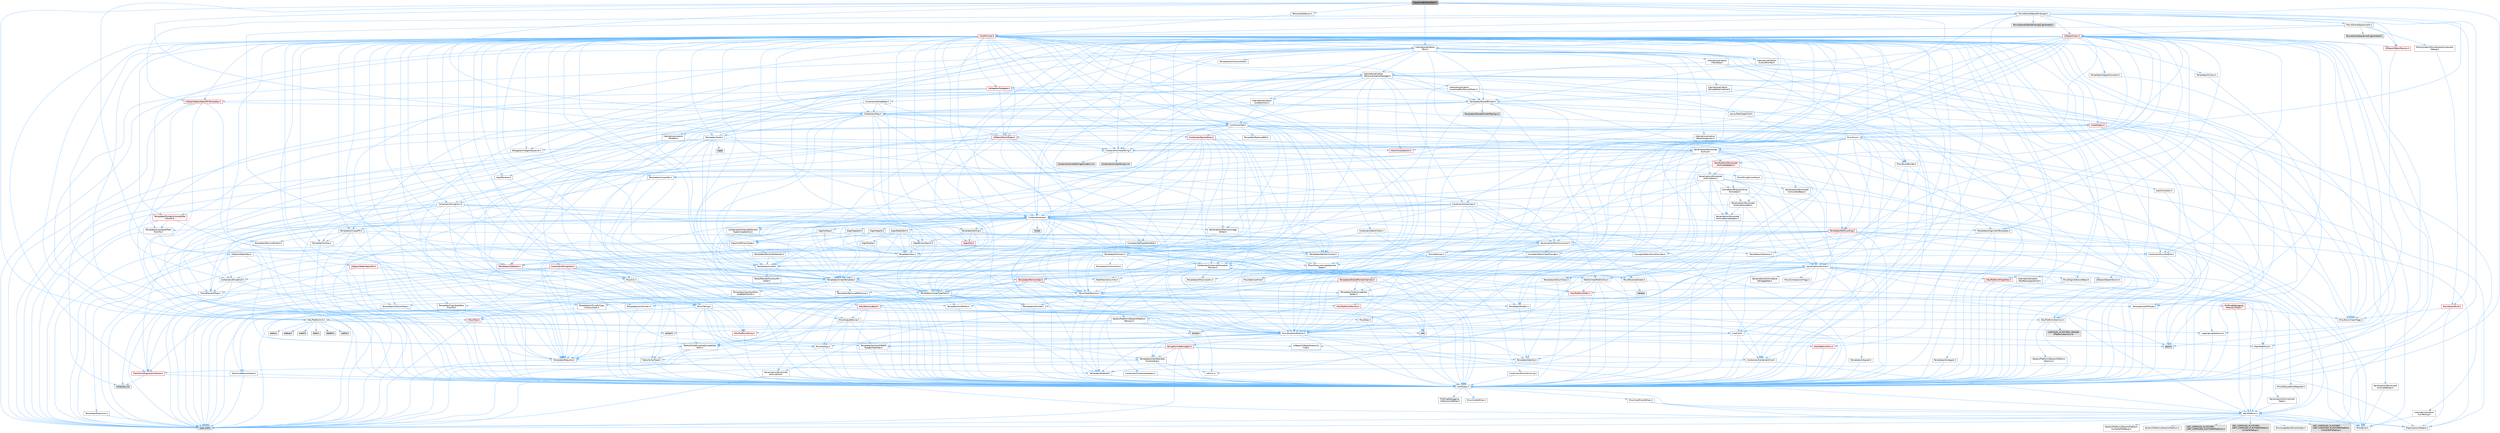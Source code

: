 digraph "SequenceBindingTree.h"
{
 // INTERACTIVE_SVG=YES
 // LATEX_PDF_SIZE
  bgcolor="transparent";
  edge [fontname=Helvetica,fontsize=10,labelfontname=Helvetica,labelfontsize=10];
  node [fontname=Helvetica,fontsize=10,shape=box,height=0.2,width=0.4];
  Node1 [id="Node000001",label="SequenceBindingTree.h",height=0.2,width=0.4,color="gray40", fillcolor="grey60", style="filled", fontcolor="black",tooltip=" "];
  Node1 -> Node2 [id="edge1_Node000001_Node000002",color="steelblue1",style="solid",tooltip=" "];
  Node2 [id="Node000002",label="Containers/Array.h",height=0.2,width=0.4,color="grey40", fillcolor="white", style="filled",URL="$df/dd0/Array_8h.html",tooltip=" "];
  Node2 -> Node3 [id="edge2_Node000002_Node000003",color="steelblue1",style="solid",tooltip=" "];
  Node3 [id="Node000003",label="CoreTypes.h",height=0.2,width=0.4,color="grey40", fillcolor="white", style="filled",URL="$dc/dec/CoreTypes_8h.html",tooltip=" "];
  Node3 -> Node4 [id="edge3_Node000003_Node000004",color="steelblue1",style="solid",tooltip=" "];
  Node4 [id="Node000004",label="HAL/Platform.h",height=0.2,width=0.4,color="grey40", fillcolor="white", style="filled",URL="$d9/dd0/Platform_8h.html",tooltip=" "];
  Node4 -> Node5 [id="edge4_Node000004_Node000005",color="steelblue1",style="solid",tooltip=" "];
  Node5 [id="Node000005",label="Misc/Build.h",height=0.2,width=0.4,color="grey40", fillcolor="white", style="filled",URL="$d3/dbb/Build_8h.html",tooltip=" "];
  Node4 -> Node6 [id="edge5_Node000004_Node000006",color="steelblue1",style="solid",tooltip=" "];
  Node6 [id="Node000006",label="Misc/LargeWorldCoordinates.h",height=0.2,width=0.4,color="grey40", fillcolor="white", style="filled",URL="$d2/dcb/LargeWorldCoordinates_8h.html",tooltip=" "];
  Node4 -> Node7 [id="edge6_Node000004_Node000007",color="steelblue1",style="solid",tooltip=" "];
  Node7 [id="Node000007",label="type_traits",height=0.2,width=0.4,color="grey60", fillcolor="#E0E0E0", style="filled",tooltip=" "];
  Node4 -> Node8 [id="edge7_Node000004_Node000008",color="steelblue1",style="solid",tooltip=" "];
  Node8 [id="Node000008",label="PreprocessorHelpers.h",height=0.2,width=0.4,color="grey40", fillcolor="white", style="filled",URL="$db/ddb/PreprocessorHelpers_8h.html",tooltip=" "];
  Node4 -> Node9 [id="edge8_Node000004_Node000009",color="steelblue1",style="solid",tooltip=" "];
  Node9 [id="Node000009",label="UBT_COMPILED_PLATFORM\l/UBT_COMPILED_PLATFORMPlatform\lCompilerPreSetup.h",height=0.2,width=0.4,color="grey60", fillcolor="#E0E0E0", style="filled",tooltip=" "];
  Node4 -> Node10 [id="edge9_Node000004_Node000010",color="steelblue1",style="solid",tooltip=" "];
  Node10 [id="Node000010",label="GenericPlatform/GenericPlatform\lCompilerPreSetup.h",height=0.2,width=0.4,color="grey40", fillcolor="white", style="filled",URL="$d9/dc8/GenericPlatformCompilerPreSetup_8h.html",tooltip=" "];
  Node4 -> Node11 [id="edge10_Node000004_Node000011",color="steelblue1",style="solid",tooltip=" "];
  Node11 [id="Node000011",label="GenericPlatform/GenericPlatform.h",height=0.2,width=0.4,color="grey40", fillcolor="white", style="filled",URL="$d6/d84/GenericPlatform_8h.html",tooltip=" "];
  Node4 -> Node12 [id="edge11_Node000004_Node000012",color="steelblue1",style="solid",tooltip=" "];
  Node12 [id="Node000012",label="UBT_COMPILED_PLATFORM\l/UBT_COMPILED_PLATFORMPlatform.h",height=0.2,width=0.4,color="grey60", fillcolor="#E0E0E0", style="filled",tooltip=" "];
  Node4 -> Node13 [id="edge12_Node000004_Node000013",color="steelblue1",style="solid",tooltip=" "];
  Node13 [id="Node000013",label="UBT_COMPILED_PLATFORM\l/UBT_COMPILED_PLATFORMPlatform\lCompilerSetup.h",height=0.2,width=0.4,color="grey60", fillcolor="#E0E0E0", style="filled",tooltip=" "];
  Node3 -> Node14 [id="edge13_Node000003_Node000014",color="steelblue1",style="solid",tooltip=" "];
  Node14 [id="Node000014",label="ProfilingDebugging\l/UMemoryDefines.h",height=0.2,width=0.4,color="grey40", fillcolor="white", style="filled",URL="$d2/da2/UMemoryDefines_8h.html",tooltip=" "];
  Node3 -> Node15 [id="edge14_Node000003_Node000015",color="steelblue1",style="solid",tooltip=" "];
  Node15 [id="Node000015",label="Misc/CoreMiscDefines.h",height=0.2,width=0.4,color="grey40", fillcolor="white", style="filled",URL="$da/d38/CoreMiscDefines_8h.html",tooltip=" "];
  Node15 -> Node4 [id="edge15_Node000015_Node000004",color="steelblue1",style="solid",tooltip=" "];
  Node15 -> Node8 [id="edge16_Node000015_Node000008",color="steelblue1",style="solid",tooltip=" "];
  Node3 -> Node16 [id="edge17_Node000003_Node000016",color="steelblue1",style="solid",tooltip=" "];
  Node16 [id="Node000016",label="Misc/CoreDefines.h",height=0.2,width=0.4,color="grey40", fillcolor="white", style="filled",URL="$d3/dd2/CoreDefines_8h.html",tooltip=" "];
  Node2 -> Node17 [id="edge18_Node000002_Node000017",color="steelblue1",style="solid",tooltip=" "];
  Node17 [id="Node000017",label="Misc/AssertionMacros.h",height=0.2,width=0.4,color="grey40", fillcolor="white", style="filled",URL="$d0/dfa/AssertionMacros_8h.html",tooltip=" "];
  Node17 -> Node3 [id="edge19_Node000017_Node000003",color="steelblue1",style="solid",tooltip=" "];
  Node17 -> Node4 [id="edge20_Node000017_Node000004",color="steelblue1",style="solid",tooltip=" "];
  Node17 -> Node18 [id="edge21_Node000017_Node000018",color="steelblue1",style="solid",tooltip=" "];
  Node18 [id="Node000018",label="HAL/PlatformMisc.h",height=0.2,width=0.4,color="red", fillcolor="#FFF0F0", style="filled",URL="$d0/df5/PlatformMisc_8h.html",tooltip=" "];
  Node18 -> Node3 [id="edge22_Node000018_Node000003",color="steelblue1",style="solid",tooltip=" "];
  Node17 -> Node8 [id="edge23_Node000017_Node000008",color="steelblue1",style="solid",tooltip=" "];
  Node17 -> Node54 [id="edge24_Node000017_Node000054",color="steelblue1",style="solid",tooltip=" "];
  Node54 [id="Node000054",label="Templates/EnableIf.h",height=0.2,width=0.4,color="grey40", fillcolor="white", style="filled",URL="$d7/d60/EnableIf_8h.html",tooltip=" "];
  Node54 -> Node3 [id="edge25_Node000054_Node000003",color="steelblue1",style="solid",tooltip=" "];
  Node17 -> Node55 [id="edge26_Node000017_Node000055",color="steelblue1",style="solid",tooltip=" "];
  Node55 [id="Node000055",label="Templates/IsArrayOrRefOf\lTypeByPredicate.h",height=0.2,width=0.4,color="grey40", fillcolor="white", style="filled",URL="$d6/da1/IsArrayOrRefOfTypeByPredicate_8h.html",tooltip=" "];
  Node55 -> Node3 [id="edge27_Node000055_Node000003",color="steelblue1",style="solid",tooltip=" "];
  Node17 -> Node56 [id="edge28_Node000017_Node000056",color="steelblue1",style="solid",tooltip=" "];
  Node56 [id="Node000056",label="Templates/IsValidVariadic\lFunctionArg.h",height=0.2,width=0.4,color="grey40", fillcolor="white", style="filled",URL="$d0/dc8/IsValidVariadicFunctionArg_8h.html",tooltip=" "];
  Node56 -> Node3 [id="edge29_Node000056_Node000003",color="steelblue1",style="solid",tooltip=" "];
  Node56 -> Node57 [id="edge30_Node000056_Node000057",color="steelblue1",style="solid",tooltip=" "];
  Node57 [id="Node000057",label="IsEnum.h",height=0.2,width=0.4,color="grey40", fillcolor="white", style="filled",URL="$d4/de5/IsEnum_8h.html",tooltip=" "];
  Node56 -> Node7 [id="edge31_Node000056_Node000007",color="steelblue1",style="solid",tooltip=" "];
  Node17 -> Node58 [id="edge32_Node000017_Node000058",color="steelblue1",style="solid",tooltip=" "];
  Node58 [id="Node000058",label="Traits/IsCharEncodingCompatible\lWith.h",height=0.2,width=0.4,color="grey40", fillcolor="white", style="filled",URL="$df/dd1/IsCharEncodingCompatibleWith_8h.html",tooltip=" "];
  Node58 -> Node7 [id="edge33_Node000058_Node000007",color="steelblue1",style="solid",tooltip=" "];
  Node58 -> Node59 [id="edge34_Node000058_Node000059",color="steelblue1",style="solid",tooltip=" "];
  Node59 [id="Node000059",label="Traits/IsCharType.h",height=0.2,width=0.4,color="grey40", fillcolor="white", style="filled",URL="$db/d51/IsCharType_8h.html",tooltip=" "];
  Node59 -> Node3 [id="edge35_Node000059_Node000003",color="steelblue1",style="solid",tooltip=" "];
  Node17 -> Node60 [id="edge36_Node000017_Node000060",color="steelblue1",style="solid",tooltip=" "];
  Node60 [id="Node000060",label="Misc/VarArgs.h",height=0.2,width=0.4,color="grey40", fillcolor="white", style="filled",URL="$d5/d6f/VarArgs_8h.html",tooltip=" "];
  Node60 -> Node3 [id="edge37_Node000060_Node000003",color="steelblue1",style="solid",tooltip=" "];
  Node17 -> Node61 [id="edge38_Node000017_Node000061",color="steelblue1",style="solid",tooltip=" "];
  Node61 [id="Node000061",label="String/FormatStringSan.h",height=0.2,width=0.4,color="red", fillcolor="#FFF0F0", style="filled",URL="$d3/d8b/FormatStringSan_8h.html",tooltip=" "];
  Node61 -> Node7 [id="edge39_Node000061_Node000007",color="steelblue1",style="solid",tooltip=" "];
  Node61 -> Node3 [id="edge40_Node000061_Node000003",color="steelblue1",style="solid",tooltip=" "];
  Node61 -> Node62 [id="edge41_Node000061_Node000062",color="steelblue1",style="solid",tooltip=" "];
  Node62 [id="Node000062",label="Templates/Requires.h",height=0.2,width=0.4,color="grey40", fillcolor="white", style="filled",URL="$dc/d96/Requires_8h.html",tooltip=" "];
  Node62 -> Node54 [id="edge42_Node000062_Node000054",color="steelblue1",style="solid",tooltip=" "];
  Node62 -> Node7 [id="edge43_Node000062_Node000007",color="steelblue1",style="solid",tooltip=" "];
  Node61 -> Node63 [id="edge44_Node000061_Node000063",color="steelblue1",style="solid",tooltip=" "];
  Node63 [id="Node000063",label="Templates/Identity.h",height=0.2,width=0.4,color="grey40", fillcolor="white", style="filled",URL="$d0/dd5/Identity_8h.html",tooltip=" "];
  Node61 -> Node56 [id="edge45_Node000061_Node000056",color="steelblue1",style="solid",tooltip=" "];
  Node61 -> Node59 [id="edge46_Node000061_Node000059",color="steelblue1",style="solid",tooltip=" "];
  Node61 -> Node26 [id="edge47_Node000061_Node000026",color="steelblue1",style="solid",tooltip=" "];
  Node26 [id="Node000026",label="Containers/ContainersFwd.h",height=0.2,width=0.4,color="grey40", fillcolor="white", style="filled",URL="$d4/d0a/ContainersFwd_8h.html",tooltip=" "];
  Node26 -> Node4 [id="edge48_Node000026_Node000004",color="steelblue1",style="solid",tooltip=" "];
  Node26 -> Node3 [id="edge49_Node000026_Node000003",color="steelblue1",style="solid",tooltip=" "];
  Node26 -> Node23 [id="edge50_Node000026_Node000023",color="steelblue1",style="solid",tooltip=" "];
  Node23 [id="Node000023",label="Traits/IsContiguousContainer.h",height=0.2,width=0.4,color="red", fillcolor="#FFF0F0", style="filled",URL="$d5/d3c/IsContiguousContainer_8h.html",tooltip=" "];
  Node23 -> Node3 [id="edge51_Node000023_Node000003",color="steelblue1",style="solid",tooltip=" "];
  Node23 -> Node22 [id="edge52_Node000023_Node000022",color="steelblue1",style="solid",tooltip=" "];
  Node22 [id="Node000022",label="initializer_list",height=0.2,width=0.4,color="grey60", fillcolor="#E0E0E0", style="filled",tooltip=" "];
  Node17 -> Node67 [id="edge53_Node000017_Node000067",color="steelblue1",style="solid",tooltip=" "];
  Node67 [id="Node000067",label="atomic",height=0.2,width=0.4,color="grey60", fillcolor="#E0E0E0", style="filled",tooltip=" "];
  Node2 -> Node68 [id="edge54_Node000002_Node000068",color="steelblue1",style="solid",tooltip=" "];
  Node68 [id="Node000068",label="Misc/IntrusiveUnsetOptional\lState.h",height=0.2,width=0.4,color="grey40", fillcolor="white", style="filled",URL="$d2/d0a/IntrusiveUnsetOptionalState_8h.html",tooltip=" "];
  Node68 -> Node69 [id="edge55_Node000068_Node000069",color="steelblue1",style="solid",tooltip=" "];
  Node69 [id="Node000069",label="Misc/OptionalFwd.h",height=0.2,width=0.4,color="grey40", fillcolor="white", style="filled",URL="$dc/d50/OptionalFwd_8h.html",tooltip=" "];
  Node2 -> Node70 [id="edge56_Node000002_Node000070",color="steelblue1",style="solid",tooltip=" "];
  Node70 [id="Node000070",label="Misc/ReverseIterate.h",height=0.2,width=0.4,color="grey40", fillcolor="white", style="filled",URL="$db/de3/ReverseIterate_8h.html",tooltip=" "];
  Node70 -> Node4 [id="edge57_Node000070_Node000004",color="steelblue1",style="solid",tooltip=" "];
  Node70 -> Node71 [id="edge58_Node000070_Node000071",color="steelblue1",style="solid",tooltip=" "];
  Node71 [id="Node000071",label="iterator",height=0.2,width=0.4,color="grey60", fillcolor="#E0E0E0", style="filled",tooltip=" "];
  Node2 -> Node72 [id="edge59_Node000002_Node000072",color="steelblue1",style="solid",tooltip=" "];
  Node72 [id="Node000072",label="HAL/UnrealMemory.h",height=0.2,width=0.4,color="grey40", fillcolor="white", style="filled",URL="$d9/d96/UnrealMemory_8h.html",tooltip=" "];
  Node72 -> Node3 [id="edge60_Node000072_Node000003",color="steelblue1",style="solid",tooltip=" "];
  Node72 -> Node73 [id="edge61_Node000072_Node000073",color="steelblue1",style="solid",tooltip=" "];
  Node73 [id="Node000073",label="GenericPlatform/GenericPlatform\lMemory.h",height=0.2,width=0.4,color="grey40", fillcolor="white", style="filled",URL="$dd/d22/GenericPlatformMemory_8h.html",tooltip=" "];
  Node73 -> Node25 [id="edge62_Node000073_Node000025",color="steelblue1",style="solid",tooltip=" "];
  Node25 [id="Node000025",label="CoreFwd.h",height=0.2,width=0.4,color="grey40", fillcolor="white", style="filled",URL="$d1/d1e/CoreFwd_8h.html",tooltip=" "];
  Node25 -> Node3 [id="edge63_Node000025_Node000003",color="steelblue1",style="solid",tooltip=" "];
  Node25 -> Node26 [id="edge64_Node000025_Node000026",color="steelblue1",style="solid",tooltip=" "];
  Node25 -> Node27 [id="edge65_Node000025_Node000027",color="steelblue1",style="solid",tooltip=" "];
  Node27 [id="Node000027",label="Math/MathFwd.h",height=0.2,width=0.4,color="grey40", fillcolor="white", style="filled",URL="$d2/d10/MathFwd_8h.html",tooltip=" "];
  Node27 -> Node4 [id="edge66_Node000027_Node000004",color="steelblue1",style="solid",tooltip=" "];
  Node25 -> Node28 [id="edge67_Node000025_Node000028",color="steelblue1",style="solid",tooltip=" "];
  Node28 [id="Node000028",label="UObject/UObjectHierarchy\lFwd.h",height=0.2,width=0.4,color="grey40", fillcolor="white", style="filled",URL="$d3/d13/UObjectHierarchyFwd_8h.html",tooltip=" "];
  Node73 -> Node3 [id="edge68_Node000073_Node000003",color="steelblue1",style="solid",tooltip=" "];
  Node73 -> Node74 [id="edge69_Node000073_Node000074",color="steelblue1",style="solid",tooltip=" "];
  Node74 [id="Node000074",label="HAL/PlatformString.h",height=0.2,width=0.4,color="red", fillcolor="#FFF0F0", style="filled",URL="$db/db5/PlatformString_8h.html",tooltip=" "];
  Node74 -> Node3 [id="edge70_Node000074_Node000003",color="steelblue1",style="solid",tooltip=" "];
  Node73 -> Node39 [id="edge71_Node000073_Node000039",color="steelblue1",style="solid",tooltip=" "];
  Node39 [id="Node000039",label="string.h",height=0.2,width=0.4,color="grey60", fillcolor="#E0E0E0", style="filled",tooltip=" "];
  Node73 -> Node32 [id="edge72_Node000073_Node000032",color="steelblue1",style="solid",tooltip=" "];
  Node32 [id="Node000032",label="wchar.h",height=0.2,width=0.4,color="grey60", fillcolor="#E0E0E0", style="filled",tooltip=" "];
  Node72 -> Node76 [id="edge73_Node000072_Node000076",color="steelblue1",style="solid",tooltip=" "];
  Node76 [id="Node000076",label="HAL/MemoryBase.h",height=0.2,width=0.4,color="red", fillcolor="#FFF0F0", style="filled",URL="$d6/d9f/MemoryBase_8h.html",tooltip=" "];
  Node76 -> Node3 [id="edge74_Node000076_Node000003",color="steelblue1",style="solid",tooltip=" "];
  Node76 -> Node47 [id="edge75_Node000076_Node000047",color="steelblue1",style="solid",tooltip=" "];
  Node47 [id="Node000047",label="HAL/PlatformAtomics.h",height=0.2,width=0.4,color="grey40", fillcolor="white", style="filled",URL="$d3/d36/PlatformAtomics_8h.html",tooltip=" "];
  Node47 -> Node3 [id="edge76_Node000047_Node000003",color="steelblue1",style="solid",tooltip=" "];
  Node47 -> Node48 [id="edge77_Node000047_Node000048",color="steelblue1",style="solid",tooltip=" "];
  Node48 [id="Node000048",label="GenericPlatform/GenericPlatform\lAtomics.h",height=0.2,width=0.4,color="grey40", fillcolor="white", style="filled",URL="$da/d72/GenericPlatformAtomics_8h.html",tooltip=" "];
  Node48 -> Node3 [id="edge78_Node000048_Node000003",color="steelblue1",style="solid",tooltip=" "];
  Node47 -> Node49 [id="edge79_Node000047_Node000049",color="steelblue1",style="solid",tooltip=" "];
  Node49 [id="Node000049",label="COMPILED_PLATFORM_HEADER\l(PlatformAtomics.h)",height=0.2,width=0.4,color="grey60", fillcolor="#E0E0E0", style="filled",tooltip=" "];
  Node76 -> Node30 [id="edge80_Node000076_Node000030",color="steelblue1",style="solid",tooltip=" "];
  Node30 [id="Node000030",label="HAL/PlatformCrt.h",height=0.2,width=0.4,color="grey40", fillcolor="white", style="filled",URL="$d8/d75/PlatformCrt_8h.html",tooltip=" "];
  Node30 -> Node31 [id="edge81_Node000030_Node000031",color="steelblue1",style="solid",tooltip=" "];
  Node31 [id="Node000031",label="new",height=0.2,width=0.4,color="grey60", fillcolor="#E0E0E0", style="filled",tooltip=" "];
  Node30 -> Node32 [id="edge82_Node000030_Node000032",color="steelblue1",style="solid",tooltip=" "];
  Node30 -> Node33 [id="edge83_Node000030_Node000033",color="steelblue1",style="solid",tooltip=" "];
  Node33 [id="Node000033",label="stddef.h",height=0.2,width=0.4,color="grey60", fillcolor="#E0E0E0", style="filled",tooltip=" "];
  Node30 -> Node34 [id="edge84_Node000030_Node000034",color="steelblue1",style="solid",tooltip=" "];
  Node34 [id="Node000034",label="stdlib.h",height=0.2,width=0.4,color="grey60", fillcolor="#E0E0E0", style="filled",tooltip=" "];
  Node30 -> Node35 [id="edge85_Node000030_Node000035",color="steelblue1",style="solid",tooltip=" "];
  Node35 [id="Node000035",label="stdio.h",height=0.2,width=0.4,color="grey60", fillcolor="#E0E0E0", style="filled",tooltip=" "];
  Node30 -> Node36 [id="edge86_Node000030_Node000036",color="steelblue1",style="solid",tooltip=" "];
  Node36 [id="Node000036",label="stdarg.h",height=0.2,width=0.4,color="grey60", fillcolor="#E0E0E0", style="filled",tooltip=" "];
  Node30 -> Node37 [id="edge87_Node000030_Node000037",color="steelblue1",style="solid",tooltip=" "];
  Node37 [id="Node000037",label="math.h",height=0.2,width=0.4,color="grey60", fillcolor="#E0E0E0", style="filled",tooltip=" "];
  Node30 -> Node38 [id="edge88_Node000030_Node000038",color="steelblue1",style="solid",tooltip=" "];
  Node38 [id="Node000038",label="float.h",height=0.2,width=0.4,color="grey60", fillcolor="#E0E0E0", style="filled",tooltip=" "];
  Node30 -> Node39 [id="edge89_Node000030_Node000039",color="steelblue1",style="solid",tooltip=" "];
  Node76 -> Node77 [id="edge90_Node000076_Node000077",color="steelblue1",style="solid",tooltip=" "];
  Node77 [id="Node000077",label="Misc/Exec.h",height=0.2,width=0.4,color="grey40", fillcolor="white", style="filled",URL="$de/ddb/Exec_8h.html",tooltip=" "];
  Node77 -> Node3 [id="edge91_Node000077_Node000003",color="steelblue1",style="solid",tooltip=" "];
  Node77 -> Node17 [id="edge92_Node000077_Node000017",color="steelblue1",style="solid",tooltip=" "];
  Node76 -> Node78 [id="edge93_Node000076_Node000078",color="steelblue1",style="solid",tooltip=" "];
  Node78 [id="Node000078",label="Misc/OutputDevice.h",height=0.2,width=0.4,color="grey40", fillcolor="white", style="filled",URL="$d7/d32/OutputDevice_8h.html",tooltip=" "];
  Node78 -> Node25 [id="edge94_Node000078_Node000025",color="steelblue1",style="solid",tooltip=" "];
  Node78 -> Node3 [id="edge95_Node000078_Node000003",color="steelblue1",style="solid",tooltip=" "];
  Node78 -> Node79 [id="edge96_Node000078_Node000079",color="steelblue1",style="solid",tooltip=" "];
  Node79 [id="Node000079",label="Logging/LogVerbosity.h",height=0.2,width=0.4,color="grey40", fillcolor="white", style="filled",URL="$d2/d8f/LogVerbosity_8h.html",tooltip=" "];
  Node79 -> Node3 [id="edge97_Node000079_Node000003",color="steelblue1",style="solid",tooltip=" "];
  Node78 -> Node60 [id="edge98_Node000078_Node000060",color="steelblue1",style="solid",tooltip=" "];
  Node78 -> Node55 [id="edge99_Node000078_Node000055",color="steelblue1",style="solid",tooltip=" "];
  Node78 -> Node56 [id="edge100_Node000078_Node000056",color="steelblue1",style="solid",tooltip=" "];
  Node78 -> Node58 [id="edge101_Node000078_Node000058",color="steelblue1",style="solid",tooltip=" "];
  Node72 -> Node89 [id="edge102_Node000072_Node000089",color="steelblue1",style="solid",tooltip=" "];
  Node89 [id="Node000089",label="HAL/PlatformMemory.h",height=0.2,width=0.4,color="red", fillcolor="#FFF0F0", style="filled",URL="$de/d68/PlatformMemory_8h.html",tooltip=" "];
  Node89 -> Node3 [id="edge103_Node000089_Node000003",color="steelblue1",style="solid",tooltip=" "];
  Node89 -> Node73 [id="edge104_Node000089_Node000073",color="steelblue1",style="solid",tooltip=" "];
  Node72 -> Node91 [id="edge105_Node000072_Node000091",color="steelblue1",style="solid",tooltip=" "];
  Node91 [id="Node000091",label="ProfilingDebugging\l/MemoryTrace.h",height=0.2,width=0.4,color="red", fillcolor="#FFF0F0", style="filled",URL="$da/dd7/MemoryTrace_8h.html",tooltip=" "];
  Node91 -> Node4 [id="edge106_Node000091_Node000004",color="steelblue1",style="solid",tooltip=" "];
  Node91 -> Node42 [id="edge107_Node000091_Node000042",color="steelblue1",style="solid",tooltip=" "];
  Node42 [id="Node000042",label="Misc/EnumClassFlags.h",height=0.2,width=0.4,color="grey40", fillcolor="white", style="filled",URL="$d8/de7/EnumClassFlags_8h.html",tooltip=" "];
  Node72 -> Node92 [id="edge108_Node000072_Node000092",color="steelblue1",style="solid",tooltip=" "];
  Node92 [id="Node000092",label="Templates/IsPointer.h",height=0.2,width=0.4,color="grey40", fillcolor="white", style="filled",URL="$d7/d05/IsPointer_8h.html",tooltip=" "];
  Node92 -> Node3 [id="edge109_Node000092_Node000003",color="steelblue1",style="solid",tooltip=" "];
  Node2 -> Node93 [id="edge110_Node000002_Node000093",color="steelblue1",style="solid",tooltip=" "];
  Node93 [id="Node000093",label="Templates/UnrealTypeTraits.h",height=0.2,width=0.4,color="grey40", fillcolor="white", style="filled",URL="$d2/d2d/UnrealTypeTraits_8h.html",tooltip=" "];
  Node93 -> Node3 [id="edge111_Node000093_Node000003",color="steelblue1",style="solid",tooltip=" "];
  Node93 -> Node92 [id="edge112_Node000093_Node000092",color="steelblue1",style="solid",tooltip=" "];
  Node93 -> Node17 [id="edge113_Node000093_Node000017",color="steelblue1",style="solid",tooltip=" "];
  Node93 -> Node85 [id="edge114_Node000093_Node000085",color="steelblue1",style="solid",tooltip=" "];
  Node85 [id="Node000085",label="Templates/AndOrNot.h",height=0.2,width=0.4,color="grey40", fillcolor="white", style="filled",URL="$db/d0a/AndOrNot_8h.html",tooltip=" "];
  Node85 -> Node3 [id="edge115_Node000085_Node000003",color="steelblue1",style="solid",tooltip=" "];
  Node93 -> Node54 [id="edge116_Node000093_Node000054",color="steelblue1",style="solid",tooltip=" "];
  Node93 -> Node94 [id="edge117_Node000093_Node000094",color="steelblue1",style="solid",tooltip=" "];
  Node94 [id="Node000094",label="Templates/IsArithmetic.h",height=0.2,width=0.4,color="grey40", fillcolor="white", style="filled",URL="$d2/d5d/IsArithmetic_8h.html",tooltip=" "];
  Node94 -> Node3 [id="edge118_Node000094_Node000003",color="steelblue1",style="solid",tooltip=" "];
  Node93 -> Node57 [id="edge119_Node000093_Node000057",color="steelblue1",style="solid",tooltip=" "];
  Node93 -> Node95 [id="edge120_Node000093_Node000095",color="steelblue1",style="solid",tooltip=" "];
  Node95 [id="Node000095",label="Templates/Models.h",height=0.2,width=0.4,color="grey40", fillcolor="white", style="filled",URL="$d3/d0c/Models_8h.html",tooltip=" "];
  Node95 -> Node63 [id="edge121_Node000095_Node000063",color="steelblue1",style="solid",tooltip=" "];
  Node93 -> Node96 [id="edge122_Node000093_Node000096",color="steelblue1",style="solid",tooltip=" "];
  Node96 [id="Node000096",label="Templates/IsPODType.h",height=0.2,width=0.4,color="grey40", fillcolor="white", style="filled",URL="$d7/db1/IsPODType_8h.html",tooltip=" "];
  Node96 -> Node3 [id="edge123_Node000096_Node000003",color="steelblue1",style="solid",tooltip=" "];
  Node93 -> Node97 [id="edge124_Node000093_Node000097",color="steelblue1",style="solid",tooltip=" "];
  Node97 [id="Node000097",label="Templates/IsUECoreType.h",height=0.2,width=0.4,color="grey40", fillcolor="white", style="filled",URL="$d1/db8/IsUECoreType_8h.html",tooltip=" "];
  Node97 -> Node3 [id="edge125_Node000097_Node000003",color="steelblue1",style="solid",tooltip=" "];
  Node97 -> Node7 [id="edge126_Node000097_Node000007",color="steelblue1",style="solid",tooltip=" "];
  Node93 -> Node86 [id="edge127_Node000093_Node000086",color="steelblue1",style="solid",tooltip=" "];
  Node86 [id="Node000086",label="Templates/IsTriviallyCopy\lConstructible.h",height=0.2,width=0.4,color="grey40", fillcolor="white", style="filled",URL="$d3/d78/IsTriviallyCopyConstructible_8h.html",tooltip=" "];
  Node86 -> Node3 [id="edge128_Node000086_Node000003",color="steelblue1",style="solid",tooltip=" "];
  Node86 -> Node7 [id="edge129_Node000086_Node000007",color="steelblue1",style="solid",tooltip=" "];
  Node2 -> Node98 [id="edge130_Node000002_Node000098",color="steelblue1",style="solid",tooltip=" "];
  Node98 [id="Node000098",label="Templates/UnrealTemplate.h",height=0.2,width=0.4,color="grey40", fillcolor="white", style="filled",URL="$d4/d24/UnrealTemplate_8h.html",tooltip=" "];
  Node98 -> Node3 [id="edge131_Node000098_Node000003",color="steelblue1",style="solid",tooltip=" "];
  Node98 -> Node92 [id="edge132_Node000098_Node000092",color="steelblue1",style="solid",tooltip=" "];
  Node98 -> Node72 [id="edge133_Node000098_Node000072",color="steelblue1",style="solid",tooltip=" "];
  Node98 -> Node99 [id="edge134_Node000098_Node000099",color="steelblue1",style="solid",tooltip=" "];
  Node99 [id="Node000099",label="Templates/CopyQualifiers\lAndRefsFromTo.h",height=0.2,width=0.4,color="grey40", fillcolor="white", style="filled",URL="$d3/db3/CopyQualifiersAndRefsFromTo_8h.html",tooltip=" "];
  Node99 -> Node100 [id="edge135_Node000099_Node000100",color="steelblue1",style="solid",tooltip=" "];
  Node100 [id="Node000100",label="Templates/CopyQualifiers\lFromTo.h",height=0.2,width=0.4,color="grey40", fillcolor="white", style="filled",URL="$d5/db4/CopyQualifiersFromTo_8h.html",tooltip=" "];
  Node98 -> Node93 [id="edge136_Node000098_Node000093",color="steelblue1",style="solid",tooltip=" "];
  Node98 -> Node101 [id="edge137_Node000098_Node000101",color="steelblue1",style="solid",tooltip=" "];
  Node101 [id="Node000101",label="Templates/RemoveReference.h",height=0.2,width=0.4,color="grey40", fillcolor="white", style="filled",URL="$da/dbe/RemoveReference_8h.html",tooltip=" "];
  Node101 -> Node3 [id="edge138_Node000101_Node000003",color="steelblue1",style="solid",tooltip=" "];
  Node98 -> Node62 [id="edge139_Node000098_Node000062",color="steelblue1",style="solid",tooltip=" "];
  Node98 -> Node102 [id="edge140_Node000098_Node000102",color="steelblue1",style="solid",tooltip=" "];
  Node102 [id="Node000102",label="Templates/TypeCompatible\lBytes.h",height=0.2,width=0.4,color="grey40", fillcolor="white", style="filled",URL="$df/d0a/TypeCompatibleBytes_8h.html",tooltip=" "];
  Node102 -> Node3 [id="edge141_Node000102_Node000003",color="steelblue1",style="solid",tooltip=" "];
  Node102 -> Node39 [id="edge142_Node000102_Node000039",color="steelblue1",style="solid",tooltip=" "];
  Node102 -> Node31 [id="edge143_Node000102_Node000031",color="steelblue1",style="solid",tooltip=" "];
  Node102 -> Node7 [id="edge144_Node000102_Node000007",color="steelblue1",style="solid",tooltip=" "];
  Node98 -> Node63 [id="edge145_Node000098_Node000063",color="steelblue1",style="solid",tooltip=" "];
  Node98 -> Node23 [id="edge146_Node000098_Node000023",color="steelblue1",style="solid",tooltip=" "];
  Node98 -> Node103 [id="edge147_Node000098_Node000103",color="steelblue1",style="solid",tooltip=" "];
  Node103 [id="Node000103",label="Traits/UseBitwiseSwap.h",height=0.2,width=0.4,color="grey40", fillcolor="white", style="filled",URL="$db/df3/UseBitwiseSwap_8h.html",tooltip=" "];
  Node103 -> Node3 [id="edge148_Node000103_Node000003",color="steelblue1",style="solid",tooltip=" "];
  Node103 -> Node7 [id="edge149_Node000103_Node000007",color="steelblue1",style="solid",tooltip=" "];
  Node98 -> Node7 [id="edge150_Node000098_Node000007",color="steelblue1",style="solid",tooltip=" "];
  Node2 -> Node104 [id="edge151_Node000002_Node000104",color="steelblue1",style="solid",tooltip=" "];
  Node104 [id="Node000104",label="Containers/AllowShrinking.h",height=0.2,width=0.4,color="grey40", fillcolor="white", style="filled",URL="$d7/d1a/AllowShrinking_8h.html",tooltip=" "];
  Node104 -> Node3 [id="edge152_Node000104_Node000003",color="steelblue1",style="solid",tooltip=" "];
  Node2 -> Node105 [id="edge153_Node000002_Node000105",color="steelblue1",style="solid",tooltip=" "];
  Node105 [id="Node000105",label="Containers/ContainerAllocation\lPolicies.h",height=0.2,width=0.4,color="grey40", fillcolor="white", style="filled",URL="$d7/dff/ContainerAllocationPolicies_8h.html",tooltip=" "];
  Node105 -> Node3 [id="edge154_Node000105_Node000003",color="steelblue1",style="solid",tooltip=" "];
  Node105 -> Node106 [id="edge155_Node000105_Node000106",color="steelblue1",style="solid",tooltip=" "];
  Node106 [id="Node000106",label="Containers/ContainerHelpers.h",height=0.2,width=0.4,color="grey40", fillcolor="white", style="filled",URL="$d7/d33/ContainerHelpers_8h.html",tooltip=" "];
  Node106 -> Node3 [id="edge156_Node000106_Node000003",color="steelblue1",style="solid",tooltip=" "];
  Node105 -> Node105 [id="edge157_Node000105_Node000105",color="steelblue1",style="solid",tooltip=" "];
  Node105 -> Node107 [id="edge158_Node000105_Node000107",color="steelblue1",style="solid",tooltip=" "];
  Node107 [id="Node000107",label="HAL/PlatformMath.h",height=0.2,width=0.4,color="red", fillcolor="#FFF0F0", style="filled",URL="$dc/d53/PlatformMath_8h.html",tooltip=" "];
  Node107 -> Node3 [id="edge159_Node000107_Node000003",color="steelblue1",style="solid",tooltip=" "];
  Node105 -> Node72 [id="edge160_Node000105_Node000072",color="steelblue1",style="solid",tooltip=" "];
  Node105 -> Node40 [id="edge161_Node000105_Node000040",color="steelblue1",style="solid",tooltip=" "];
  Node40 [id="Node000040",label="Math/NumericLimits.h",height=0.2,width=0.4,color="grey40", fillcolor="white", style="filled",URL="$df/d1b/NumericLimits_8h.html",tooltip=" "];
  Node40 -> Node3 [id="edge162_Node000040_Node000003",color="steelblue1",style="solid",tooltip=" "];
  Node105 -> Node17 [id="edge163_Node000105_Node000017",color="steelblue1",style="solid",tooltip=" "];
  Node105 -> Node115 [id="edge164_Node000105_Node000115",color="steelblue1",style="solid",tooltip=" "];
  Node115 [id="Node000115",label="Templates/IsPolymorphic.h",height=0.2,width=0.4,color="grey40", fillcolor="white", style="filled",URL="$dc/d20/IsPolymorphic_8h.html",tooltip=" "];
  Node105 -> Node116 [id="edge165_Node000105_Node000116",color="steelblue1",style="solid",tooltip=" "];
  Node116 [id="Node000116",label="Templates/MemoryOps.h",height=0.2,width=0.4,color="red", fillcolor="#FFF0F0", style="filled",URL="$db/dea/MemoryOps_8h.html",tooltip=" "];
  Node116 -> Node3 [id="edge166_Node000116_Node000003",color="steelblue1",style="solid",tooltip=" "];
  Node116 -> Node72 [id="edge167_Node000116_Node000072",color="steelblue1",style="solid",tooltip=" "];
  Node116 -> Node86 [id="edge168_Node000116_Node000086",color="steelblue1",style="solid",tooltip=" "];
  Node116 -> Node62 [id="edge169_Node000116_Node000062",color="steelblue1",style="solid",tooltip=" "];
  Node116 -> Node93 [id="edge170_Node000116_Node000093",color="steelblue1",style="solid",tooltip=" "];
  Node116 -> Node103 [id="edge171_Node000116_Node000103",color="steelblue1",style="solid",tooltip=" "];
  Node116 -> Node31 [id="edge172_Node000116_Node000031",color="steelblue1",style="solid",tooltip=" "];
  Node116 -> Node7 [id="edge173_Node000116_Node000007",color="steelblue1",style="solid",tooltip=" "];
  Node105 -> Node102 [id="edge174_Node000105_Node000102",color="steelblue1",style="solid",tooltip=" "];
  Node105 -> Node7 [id="edge175_Node000105_Node000007",color="steelblue1",style="solid",tooltip=" "];
  Node2 -> Node117 [id="edge176_Node000002_Node000117",color="steelblue1",style="solid",tooltip=" "];
  Node117 [id="Node000117",label="Containers/ContainerElement\lTypeCompatibility.h",height=0.2,width=0.4,color="grey40", fillcolor="white", style="filled",URL="$df/ddf/ContainerElementTypeCompatibility_8h.html",tooltip=" "];
  Node117 -> Node3 [id="edge177_Node000117_Node000003",color="steelblue1",style="solid",tooltip=" "];
  Node117 -> Node93 [id="edge178_Node000117_Node000093",color="steelblue1",style="solid",tooltip=" "];
  Node2 -> Node118 [id="edge179_Node000002_Node000118",color="steelblue1",style="solid",tooltip=" "];
  Node118 [id="Node000118",label="Serialization/Archive.h",height=0.2,width=0.4,color="grey40", fillcolor="white", style="filled",URL="$d7/d3b/Archive_8h.html",tooltip=" "];
  Node118 -> Node25 [id="edge180_Node000118_Node000025",color="steelblue1",style="solid",tooltip=" "];
  Node118 -> Node3 [id="edge181_Node000118_Node000003",color="steelblue1",style="solid",tooltip=" "];
  Node118 -> Node119 [id="edge182_Node000118_Node000119",color="steelblue1",style="solid",tooltip=" "];
  Node119 [id="Node000119",label="HAL/PlatformProperties.h",height=0.2,width=0.4,color="red", fillcolor="#FFF0F0", style="filled",URL="$d9/db0/PlatformProperties_8h.html",tooltip=" "];
  Node119 -> Node3 [id="edge183_Node000119_Node000003",color="steelblue1",style="solid",tooltip=" "];
  Node118 -> Node122 [id="edge184_Node000118_Node000122",color="steelblue1",style="solid",tooltip=" "];
  Node122 [id="Node000122",label="Internationalization\l/TextNamespaceFwd.h",height=0.2,width=0.4,color="grey40", fillcolor="white", style="filled",URL="$d8/d97/TextNamespaceFwd_8h.html",tooltip=" "];
  Node122 -> Node3 [id="edge185_Node000122_Node000003",color="steelblue1",style="solid",tooltip=" "];
  Node118 -> Node27 [id="edge186_Node000118_Node000027",color="steelblue1",style="solid",tooltip=" "];
  Node118 -> Node17 [id="edge187_Node000118_Node000017",color="steelblue1",style="solid",tooltip=" "];
  Node118 -> Node5 [id="edge188_Node000118_Node000005",color="steelblue1",style="solid",tooltip=" "];
  Node118 -> Node41 [id="edge189_Node000118_Node000041",color="steelblue1",style="solid",tooltip=" "];
  Node41 [id="Node000041",label="Misc/CompressionFlags.h",height=0.2,width=0.4,color="grey40", fillcolor="white", style="filled",URL="$d9/d76/CompressionFlags_8h.html",tooltip=" "];
  Node118 -> Node123 [id="edge190_Node000118_Node000123",color="steelblue1",style="solid",tooltip=" "];
  Node123 [id="Node000123",label="Misc/EngineVersionBase.h",height=0.2,width=0.4,color="grey40", fillcolor="white", style="filled",URL="$d5/d2b/EngineVersionBase_8h.html",tooltip=" "];
  Node123 -> Node3 [id="edge191_Node000123_Node000003",color="steelblue1",style="solid",tooltip=" "];
  Node118 -> Node60 [id="edge192_Node000118_Node000060",color="steelblue1",style="solid",tooltip=" "];
  Node118 -> Node124 [id="edge193_Node000118_Node000124",color="steelblue1",style="solid",tooltip=" "];
  Node124 [id="Node000124",label="Serialization/ArchiveCook\lData.h",height=0.2,width=0.4,color="grey40", fillcolor="white", style="filled",URL="$dc/db6/ArchiveCookData_8h.html",tooltip=" "];
  Node124 -> Node4 [id="edge194_Node000124_Node000004",color="steelblue1",style="solid",tooltip=" "];
  Node118 -> Node125 [id="edge195_Node000118_Node000125",color="steelblue1",style="solid",tooltip=" "];
  Node125 [id="Node000125",label="Serialization/ArchiveSave\lPackageData.h",height=0.2,width=0.4,color="grey40", fillcolor="white", style="filled",URL="$d1/d37/ArchiveSavePackageData_8h.html",tooltip=" "];
  Node118 -> Node54 [id="edge196_Node000118_Node000054",color="steelblue1",style="solid",tooltip=" "];
  Node118 -> Node55 [id="edge197_Node000118_Node000055",color="steelblue1",style="solid",tooltip=" "];
  Node118 -> Node126 [id="edge198_Node000118_Node000126",color="steelblue1",style="solid",tooltip=" "];
  Node126 [id="Node000126",label="Templates/IsEnumClass.h",height=0.2,width=0.4,color="grey40", fillcolor="white", style="filled",URL="$d7/d15/IsEnumClass_8h.html",tooltip=" "];
  Node126 -> Node3 [id="edge199_Node000126_Node000003",color="steelblue1",style="solid",tooltip=" "];
  Node126 -> Node85 [id="edge200_Node000126_Node000085",color="steelblue1",style="solid",tooltip=" "];
  Node118 -> Node112 [id="edge201_Node000118_Node000112",color="steelblue1",style="solid",tooltip=" "];
  Node112 [id="Node000112",label="Templates/IsSigned.h",height=0.2,width=0.4,color="grey40", fillcolor="white", style="filled",URL="$d8/dd8/IsSigned_8h.html",tooltip=" "];
  Node112 -> Node3 [id="edge202_Node000112_Node000003",color="steelblue1",style="solid",tooltip=" "];
  Node118 -> Node56 [id="edge203_Node000118_Node000056",color="steelblue1",style="solid",tooltip=" "];
  Node118 -> Node98 [id="edge204_Node000118_Node000098",color="steelblue1",style="solid",tooltip=" "];
  Node118 -> Node58 [id="edge205_Node000118_Node000058",color="steelblue1",style="solid",tooltip=" "];
  Node118 -> Node127 [id="edge206_Node000118_Node000127",color="steelblue1",style="solid",tooltip=" "];
  Node127 [id="Node000127",label="UObject/ObjectVersion.h",height=0.2,width=0.4,color="grey40", fillcolor="white", style="filled",URL="$da/d63/ObjectVersion_8h.html",tooltip=" "];
  Node127 -> Node3 [id="edge207_Node000127_Node000003",color="steelblue1",style="solid",tooltip=" "];
  Node2 -> Node128 [id="edge208_Node000002_Node000128",color="steelblue1",style="solid",tooltip=" "];
  Node128 [id="Node000128",label="Serialization/MemoryImage\lWriter.h",height=0.2,width=0.4,color="grey40", fillcolor="white", style="filled",URL="$d0/d08/MemoryImageWriter_8h.html",tooltip=" "];
  Node128 -> Node3 [id="edge209_Node000128_Node000003",color="steelblue1",style="solid",tooltip=" "];
  Node128 -> Node129 [id="edge210_Node000128_Node000129",color="steelblue1",style="solid",tooltip=" "];
  Node129 [id="Node000129",label="Serialization/MemoryLayout.h",height=0.2,width=0.4,color="grey40", fillcolor="white", style="filled",URL="$d7/d66/MemoryLayout_8h.html",tooltip=" "];
  Node129 -> Node130 [id="edge211_Node000129_Node000130",color="steelblue1",style="solid",tooltip=" "];
  Node130 [id="Node000130",label="Concepts/StaticClassProvider.h",height=0.2,width=0.4,color="grey40", fillcolor="white", style="filled",URL="$dd/d83/StaticClassProvider_8h.html",tooltip=" "];
  Node129 -> Node131 [id="edge212_Node000129_Node000131",color="steelblue1",style="solid",tooltip=" "];
  Node131 [id="Node000131",label="Concepts/StaticStructProvider.h",height=0.2,width=0.4,color="grey40", fillcolor="white", style="filled",URL="$d5/d77/StaticStructProvider_8h.html",tooltip=" "];
  Node129 -> Node132 [id="edge213_Node000129_Node000132",color="steelblue1",style="solid",tooltip=" "];
  Node132 [id="Node000132",label="Containers/EnumAsByte.h",height=0.2,width=0.4,color="grey40", fillcolor="white", style="filled",URL="$d6/d9a/EnumAsByte_8h.html",tooltip=" "];
  Node132 -> Node3 [id="edge214_Node000132_Node000003",color="steelblue1",style="solid",tooltip=" "];
  Node132 -> Node96 [id="edge215_Node000132_Node000096",color="steelblue1",style="solid",tooltip=" "];
  Node132 -> Node133 [id="edge216_Node000132_Node000133",color="steelblue1",style="solid",tooltip=" "];
  Node133 [id="Node000133",label="Templates/TypeHash.h",height=0.2,width=0.4,color="red", fillcolor="#FFF0F0", style="filled",URL="$d1/d62/TypeHash_8h.html",tooltip=" "];
  Node133 -> Node3 [id="edge217_Node000133_Node000003",color="steelblue1",style="solid",tooltip=" "];
  Node133 -> Node62 [id="edge218_Node000133_Node000062",color="steelblue1",style="solid",tooltip=" "];
  Node133 -> Node134 [id="edge219_Node000133_Node000134",color="steelblue1",style="solid",tooltip=" "];
  Node134 [id="Node000134",label="Misc/Crc.h",height=0.2,width=0.4,color="grey40", fillcolor="white", style="filled",URL="$d4/dd2/Crc_8h.html",tooltip=" "];
  Node134 -> Node3 [id="edge220_Node000134_Node000003",color="steelblue1",style="solid",tooltip=" "];
  Node134 -> Node74 [id="edge221_Node000134_Node000074",color="steelblue1",style="solid",tooltip=" "];
  Node134 -> Node17 [id="edge222_Node000134_Node000017",color="steelblue1",style="solid",tooltip=" "];
  Node134 -> Node135 [id="edge223_Node000134_Node000135",color="steelblue1",style="solid",tooltip=" "];
  Node135 [id="Node000135",label="Misc/CString.h",height=0.2,width=0.4,color="grey40", fillcolor="white", style="filled",URL="$d2/d49/CString_8h.html",tooltip=" "];
  Node135 -> Node3 [id="edge224_Node000135_Node000003",color="steelblue1",style="solid",tooltip=" "];
  Node135 -> Node30 [id="edge225_Node000135_Node000030",color="steelblue1",style="solid",tooltip=" "];
  Node135 -> Node74 [id="edge226_Node000135_Node000074",color="steelblue1",style="solid",tooltip=" "];
  Node135 -> Node17 [id="edge227_Node000135_Node000017",color="steelblue1",style="solid",tooltip=" "];
  Node135 -> Node136 [id="edge228_Node000135_Node000136",color="steelblue1",style="solid",tooltip=" "];
  Node136 [id="Node000136",label="Misc/Char.h",height=0.2,width=0.4,color="red", fillcolor="#FFF0F0", style="filled",URL="$d0/d58/Char_8h.html",tooltip=" "];
  Node136 -> Node3 [id="edge229_Node000136_Node000003",color="steelblue1",style="solid",tooltip=" "];
  Node136 -> Node7 [id="edge230_Node000136_Node000007",color="steelblue1",style="solid",tooltip=" "];
  Node135 -> Node60 [id="edge231_Node000135_Node000060",color="steelblue1",style="solid",tooltip=" "];
  Node135 -> Node55 [id="edge232_Node000135_Node000055",color="steelblue1",style="solid",tooltip=" "];
  Node135 -> Node56 [id="edge233_Node000135_Node000056",color="steelblue1",style="solid",tooltip=" "];
  Node135 -> Node58 [id="edge234_Node000135_Node000058",color="steelblue1",style="solid",tooltip=" "];
  Node134 -> Node136 [id="edge235_Node000134_Node000136",color="steelblue1",style="solid",tooltip=" "];
  Node134 -> Node93 [id="edge236_Node000134_Node000093",color="steelblue1",style="solid",tooltip=" "];
  Node134 -> Node59 [id="edge237_Node000134_Node000059",color="steelblue1",style="solid",tooltip=" "];
  Node133 -> Node7 [id="edge238_Node000133_Node000007",color="steelblue1",style="solid",tooltip=" "];
  Node129 -> Node20 [id="edge239_Node000129_Node000020",color="steelblue1",style="solid",tooltip=" "];
  Node20 [id="Node000020",label="Containers/StringFwd.h",height=0.2,width=0.4,color="grey40", fillcolor="white", style="filled",URL="$df/d37/StringFwd_8h.html",tooltip=" "];
  Node20 -> Node3 [id="edge240_Node000020_Node000003",color="steelblue1",style="solid",tooltip=" "];
  Node20 -> Node21 [id="edge241_Node000020_Node000021",color="steelblue1",style="solid",tooltip=" "];
  Node21 [id="Node000021",label="Traits/ElementType.h",height=0.2,width=0.4,color="grey40", fillcolor="white", style="filled",URL="$d5/d4f/ElementType_8h.html",tooltip=" "];
  Node21 -> Node4 [id="edge242_Node000021_Node000004",color="steelblue1",style="solid",tooltip=" "];
  Node21 -> Node22 [id="edge243_Node000021_Node000022",color="steelblue1",style="solid",tooltip=" "];
  Node21 -> Node7 [id="edge244_Node000021_Node000007",color="steelblue1",style="solid",tooltip=" "];
  Node20 -> Node23 [id="edge245_Node000020_Node000023",color="steelblue1",style="solid",tooltip=" "];
  Node129 -> Node72 [id="edge246_Node000129_Node000072",color="steelblue1",style="solid",tooltip=" "];
  Node129 -> Node140 [id="edge247_Node000129_Node000140",color="steelblue1",style="solid",tooltip=" "];
  Node140 [id="Node000140",label="Misc/DelayedAutoRegister.h",height=0.2,width=0.4,color="grey40", fillcolor="white", style="filled",URL="$d1/dda/DelayedAutoRegister_8h.html",tooltip=" "];
  Node140 -> Node4 [id="edge248_Node000140_Node000004",color="steelblue1",style="solid",tooltip=" "];
  Node129 -> Node54 [id="edge249_Node000129_Node000054",color="steelblue1",style="solid",tooltip=" "];
  Node129 -> Node141 [id="edge250_Node000129_Node000141",color="steelblue1",style="solid",tooltip=" "];
  Node141 [id="Node000141",label="Templates/IsAbstract.h",height=0.2,width=0.4,color="grey40", fillcolor="white", style="filled",URL="$d8/db7/IsAbstract_8h.html",tooltip=" "];
  Node129 -> Node115 [id="edge251_Node000129_Node000115",color="steelblue1",style="solid",tooltip=" "];
  Node129 -> Node95 [id="edge252_Node000129_Node000095",color="steelblue1",style="solid",tooltip=" "];
  Node129 -> Node98 [id="edge253_Node000129_Node000098",color="steelblue1",style="solid",tooltip=" "];
  Node2 -> Node142 [id="edge254_Node000002_Node000142",color="steelblue1",style="solid",tooltip=" "];
  Node142 [id="Node000142",label="Algo/Heapify.h",height=0.2,width=0.4,color="grey40", fillcolor="white", style="filled",URL="$d0/d2a/Heapify_8h.html",tooltip=" "];
  Node142 -> Node143 [id="edge255_Node000142_Node000143",color="steelblue1",style="solid",tooltip=" "];
  Node143 [id="Node000143",label="Algo/Impl/BinaryHeap.h",height=0.2,width=0.4,color="grey40", fillcolor="white", style="filled",URL="$d7/da3/Algo_2Impl_2BinaryHeap_8h.html",tooltip=" "];
  Node143 -> Node144 [id="edge256_Node000143_Node000144",color="steelblue1",style="solid",tooltip=" "];
  Node144 [id="Node000144",label="Templates/Invoke.h",height=0.2,width=0.4,color="grey40", fillcolor="white", style="filled",URL="$d7/deb/Invoke_8h.html",tooltip=" "];
  Node144 -> Node3 [id="edge257_Node000144_Node000003",color="steelblue1",style="solid",tooltip=" "];
  Node144 -> Node145 [id="edge258_Node000144_Node000145",color="steelblue1",style="solid",tooltip=" "];
  Node145 [id="Node000145",label="Traits/MemberFunctionPtr\lOuter.h",height=0.2,width=0.4,color="grey40", fillcolor="white", style="filled",URL="$db/da7/MemberFunctionPtrOuter_8h.html",tooltip=" "];
  Node144 -> Node98 [id="edge259_Node000144_Node000098",color="steelblue1",style="solid",tooltip=" "];
  Node144 -> Node7 [id="edge260_Node000144_Node000007",color="steelblue1",style="solid",tooltip=" "];
  Node143 -> Node146 [id="edge261_Node000143_Node000146",color="steelblue1",style="solid",tooltip=" "];
  Node146 [id="Node000146",label="Templates/Projection.h",height=0.2,width=0.4,color="grey40", fillcolor="white", style="filled",URL="$d7/df0/Projection_8h.html",tooltip=" "];
  Node146 -> Node7 [id="edge262_Node000146_Node000007",color="steelblue1",style="solid",tooltip=" "];
  Node143 -> Node147 [id="edge263_Node000143_Node000147",color="steelblue1",style="solid",tooltip=" "];
  Node147 [id="Node000147",label="Templates/ReversePredicate.h",height=0.2,width=0.4,color="grey40", fillcolor="white", style="filled",URL="$d8/d28/ReversePredicate_8h.html",tooltip=" "];
  Node147 -> Node144 [id="edge264_Node000147_Node000144",color="steelblue1",style="solid",tooltip=" "];
  Node147 -> Node98 [id="edge265_Node000147_Node000098",color="steelblue1",style="solid",tooltip=" "];
  Node143 -> Node7 [id="edge266_Node000143_Node000007",color="steelblue1",style="solid",tooltip=" "];
  Node142 -> Node148 [id="edge267_Node000142_Node000148",color="steelblue1",style="solid",tooltip=" "];
  Node148 [id="Node000148",label="Templates/IdentityFunctor.h",height=0.2,width=0.4,color="grey40", fillcolor="white", style="filled",URL="$d7/d2e/IdentityFunctor_8h.html",tooltip=" "];
  Node148 -> Node4 [id="edge268_Node000148_Node000004",color="steelblue1",style="solid",tooltip=" "];
  Node142 -> Node144 [id="edge269_Node000142_Node000144",color="steelblue1",style="solid",tooltip=" "];
  Node142 -> Node149 [id="edge270_Node000142_Node000149",color="steelblue1",style="solid",tooltip=" "];
  Node149 [id="Node000149",label="Templates/Less.h",height=0.2,width=0.4,color="grey40", fillcolor="white", style="filled",URL="$de/dc8/Less_8h.html",tooltip=" "];
  Node149 -> Node3 [id="edge271_Node000149_Node000003",color="steelblue1",style="solid",tooltip=" "];
  Node149 -> Node98 [id="edge272_Node000149_Node000098",color="steelblue1",style="solid",tooltip=" "];
  Node142 -> Node98 [id="edge273_Node000142_Node000098",color="steelblue1",style="solid",tooltip=" "];
  Node2 -> Node150 [id="edge274_Node000002_Node000150",color="steelblue1",style="solid",tooltip=" "];
  Node150 [id="Node000150",label="Algo/HeapSort.h",height=0.2,width=0.4,color="grey40", fillcolor="white", style="filled",URL="$d3/d92/HeapSort_8h.html",tooltip=" "];
  Node150 -> Node143 [id="edge275_Node000150_Node000143",color="steelblue1",style="solid",tooltip=" "];
  Node150 -> Node148 [id="edge276_Node000150_Node000148",color="steelblue1",style="solid",tooltip=" "];
  Node150 -> Node149 [id="edge277_Node000150_Node000149",color="steelblue1",style="solid",tooltip=" "];
  Node150 -> Node98 [id="edge278_Node000150_Node000098",color="steelblue1",style="solid",tooltip=" "];
  Node2 -> Node151 [id="edge279_Node000002_Node000151",color="steelblue1",style="solid",tooltip=" "];
  Node151 [id="Node000151",label="Algo/IsHeap.h",height=0.2,width=0.4,color="grey40", fillcolor="white", style="filled",URL="$de/d32/IsHeap_8h.html",tooltip=" "];
  Node151 -> Node143 [id="edge280_Node000151_Node000143",color="steelblue1",style="solid",tooltip=" "];
  Node151 -> Node148 [id="edge281_Node000151_Node000148",color="steelblue1",style="solid",tooltip=" "];
  Node151 -> Node144 [id="edge282_Node000151_Node000144",color="steelblue1",style="solid",tooltip=" "];
  Node151 -> Node149 [id="edge283_Node000151_Node000149",color="steelblue1",style="solid",tooltip=" "];
  Node151 -> Node98 [id="edge284_Node000151_Node000098",color="steelblue1",style="solid",tooltip=" "];
  Node2 -> Node143 [id="edge285_Node000002_Node000143",color="steelblue1",style="solid",tooltip=" "];
  Node2 -> Node152 [id="edge286_Node000002_Node000152",color="steelblue1",style="solid",tooltip=" "];
  Node152 [id="Node000152",label="Algo/StableSort.h",height=0.2,width=0.4,color="grey40", fillcolor="white", style="filled",URL="$d7/d3c/StableSort_8h.html",tooltip=" "];
  Node152 -> Node153 [id="edge287_Node000152_Node000153",color="steelblue1",style="solid",tooltip=" "];
  Node153 [id="Node000153",label="Algo/BinarySearch.h",height=0.2,width=0.4,color="grey40", fillcolor="white", style="filled",URL="$db/db4/BinarySearch_8h.html",tooltip=" "];
  Node153 -> Node148 [id="edge288_Node000153_Node000148",color="steelblue1",style="solid",tooltip=" "];
  Node153 -> Node144 [id="edge289_Node000153_Node000144",color="steelblue1",style="solid",tooltip=" "];
  Node153 -> Node149 [id="edge290_Node000153_Node000149",color="steelblue1",style="solid",tooltip=" "];
  Node152 -> Node154 [id="edge291_Node000152_Node000154",color="steelblue1",style="solid",tooltip=" "];
  Node154 [id="Node000154",label="Algo/Rotate.h",height=0.2,width=0.4,color="grey40", fillcolor="white", style="filled",URL="$dd/da7/Rotate_8h.html",tooltip=" "];
  Node154 -> Node98 [id="edge292_Node000154_Node000098",color="steelblue1",style="solid",tooltip=" "];
  Node152 -> Node148 [id="edge293_Node000152_Node000148",color="steelblue1",style="solid",tooltip=" "];
  Node152 -> Node144 [id="edge294_Node000152_Node000144",color="steelblue1",style="solid",tooltip=" "];
  Node152 -> Node149 [id="edge295_Node000152_Node000149",color="steelblue1",style="solid",tooltip=" "];
  Node152 -> Node98 [id="edge296_Node000152_Node000098",color="steelblue1",style="solid",tooltip=" "];
  Node2 -> Node155 [id="edge297_Node000002_Node000155",color="steelblue1",style="solid",tooltip=" "];
  Node155 [id="Node000155",label="Concepts/GetTypeHashable.h",height=0.2,width=0.4,color="grey40", fillcolor="white", style="filled",URL="$d3/da2/GetTypeHashable_8h.html",tooltip=" "];
  Node155 -> Node3 [id="edge298_Node000155_Node000003",color="steelblue1",style="solid",tooltip=" "];
  Node155 -> Node133 [id="edge299_Node000155_Node000133",color="steelblue1",style="solid",tooltip=" "];
  Node2 -> Node148 [id="edge300_Node000002_Node000148",color="steelblue1",style="solid",tooltip=" "];
  Node2 -> Node144 [id="edge301_Node000002_Node000144",color="steelblue1",style="solid",tooltip=" "];
  Node2 -> Node149 [id="edge302_Node000002_Node000149",color="steelblue1",style="solid",tooltip=" "];
  Node2 -> Node156 [id="edge303_Node000002_Node000156",color="steelblue1",style="solid",tooltip=" "];
  Node156 [id="Node000156",label="Templates/LosesQualifiers\lFromTo.h",height=0.2,width=0.4,color="grey40", fillcolor="white", style="filled",URL="$d2/db3/LosesQualifiersFromTo_8h.html",tooltip=" "];
  Node156 -> Node100 [id="edge304_Node000156_Node000100",color="steelblue1",style="solid",tooltip=" "];
  Node156 -> Node7 [id="edge305_Node000156_Node000007",color="steelblue1",style="solid",tooltip=" "];
  Node2 -> Node62 [id="edge306_Node000002_Node000062",color="steelblue1",style="solid",tooltip=" "];
  Node2 -> Node157 [id="edge307_Node000002_Node000157",color="steelblue1",style="solid",tooltip=" "];
  Node157 [id="Node000157",label="Templates/Sorting.h",height=0.2,width=0.4,color="grey40", fillcolor="white", style="filled",URL="$d3/d9e/Sorting_8h.html",tooltip=" "];
  Node157 -> Node3 [id="edge308_Node000157_Node000003",color="steelblue1",style="solid",tooltip=" "];
  Node157 -> Node153 [id="edge309_Node000157_Node000153",color="steelblue1",style="solid",tooltip=" "];
  Node157 -> Node158 [id="edge310_Node000157_Node000158",color="steelblue1",style="solid",tooltip=" "];
  Node158 [id="Node000158",label="Algo/Sort.h",height=0.2,width=0.4,color="red", fillcolor="#FFF0F0", style="filled",URL="$d1/d87/Sort_8h.html",tooltip=" "];
  Node157 -> Node107 [id="edge311_Node000157_Node000107",color="steelblue1",style="solid",tooltip=" "];
  Node157 -> Node149 [id="edge312_Node000157_Node000149",color="steelblue1",style="solid",tooltip=" "];
  Node2 -> Node161 [id="edge313_Node000002_Node000161",color="steelblue1",style="solid",tooltip=" "];
  Node161 [id="Node000161",label="Templates/AlignmentTemplates.h",height=0.2,width=0.4,color="grey40", fillcolor="white", style="filled",URL="$dd/d32/AlignmentTemplates_8h.html",tooltip=" "];
  Node161 -> Node3 [id="edge314_Node000161_Node000003",color="steelblue1",style="solid",tooltip=" "];
  Node161 -> Node83 [id="edge315_Node000161_Node000083",color="steelblue1",style="solid",tooltip=" "];
  Node83 [id="Node000083",label="Templates/IsIntegral.h",height=0.2,width=0.4,color="grey40", fillcolor="white", style="filled",URL="$da/d64/IsIntegral_8h.html",tooltip=" "];
  Node83 -> Node3 [id="edge316_Node000083_Node000003",color="steelblue1",style="solid",tooltip=" "];
  Node161 -> Node92 [id="edge317_Node000161_Node000092",color="steelblue1",style="solid",tooltip=" "];
  Node2 -> Node21 [id="edge318_Node000002_Node000021",color="steelblue1",style="solid",tooltip=" "];
  Node2 -> Node113 [id="edge319_Node000002_Node000113",color="steelblue1",style="solid",tooltip=" "];
  Node113 [id="Node000113",label="limits",height=0.2,width=0.4,color="grey60", fillcolor="#E0E0E0", style="filled",tooltip=" "];
  Node2 -> Node7 [id="edge320_Node000002_Node000007",color="steelblue1",style="solid",tooltip=" "];
  Node1 -> Node162 [id="edge321_Node000001_Node000162",color="steelblue1",style="solid",tooltip=" "];
  Node162 [id="Node000162",label="Containers/Map.h",height=0.2,width=0.4,color="grey40", fillcolor="white", style="filled",URL="$df/d79/Map_8h.html",tooltip=" "];
  Node162 -> Node3 [id="edge322_Node000162_Node000003",color="steelblue1",style="solid",tooltip=" "];
  Node162 -> Node163 [id="edge323_Node000162_Node000163",color="steelblue1",style="solid",tooltip=" "];
  Node163 [id="Node000163",label="Algo/Reverse.h",height=0.2,width=0.4,color="grey40", fillcolor="white", style="filled",URL="$d5/d93/Reverse_8h.html",tooltip=" "];
  Node163 -> Node3 [id="edge324_Node000163_Node000003",color="steelblue1",style="solid",tooltip=" "];
  Node163 -> Node98 [id="edge325_Node000163_Node000098",color="steelblue1",style="solid",tooltip=" "];
  Node162 -> Node117 [id="edge326_Node000162_Node000117",color="steelblue1",style="solid",tooltip=" "];
  Node162 -> Node164 [id="edge327_Node000162_Node000164",color="steelblue1",style="solid",tooltip=" "];
  Node164 [id="Node000164",label="Containers/Set.h",height=0.2,width=0.4,color="grey40", fillcolor="white", style="filled",URL="$d4/d45/Set_8h.html",tooltip=" "];
  Node164 -> Node105 [id="edge328_Node000164_Node000105",color="steelblue1",style="solid",tooltip=" "];
  Node164 -> Node117 [id="edge329_Node000164_Node000117",color="steelblue1",style="solid",tooltip=" "];
  Node164 -> Node165 [id="edge330_Node000164_Node000165",color="steelblue1",style="solid",tooltip=" "];
  Node165 [id="Node000165",label="Containers/SetUtilities.h",height=0.2,width=0.4,color="grey40", fillcolor="white", style="filled",URL="$dc/de5/SetUtilities_8h.html",tooltip=" "];
  Node165 -> Node3 [id="edge331_Node000165_Node000003",color="steelblue1",style="solid",tooltip=" "];
  Node165 -> Node129 [id="edge332_Node000165_Node000129",color="steelblue1",style="solid",tooltip=" "];
  Node165 -> Node116 [id="edge333_Node000165_Node000116",color="steelblue1",style="solid",tooltip=" "];
  Node165 -> Node93 [id="edge334_Node000165_Node000093",color="steelblue1",style="solid",tooltip=" "];
  Node164 -> Node166 [id="edge335_Node000164_Node000166",color="steelblue1",style="solid",tooltip=" "];
  Node166 [id="Node000166",label="Containers/SparseArray.h",height=0.2,width=0.4,color="red", fillcolor="#FFF0F0", style="filled",URL="$d5/dbf/SparseArray_8h.html",tooltip=" "];
  Node166 -> Node3 [id="edge336_Node000166_Node000003",color="steelblue1",style="solid",tooltip=" "];
  Node166 -> Node17 [id="edge337_Node000166_Node000017",color="steelblue1",style="solid",tooltip=" "];
  Node166 -> Node72 [id="edge338_Node000166_Node000072",color="steelblue1",style="solid",tooltip=" "];
  Node166 -> Node93 [id="edge339_Node000166_Node000093",color="steelblue1",style="solid",tooltip=" "];
  Node166 -> Node98 [id="edge340_Node000166_Node000098",color="steelblue1",style="solid",tooltip=" "];
  Node166 -> Node105 [id="edge341_Node000166_Node000105",color="steelblue1",style="solid",tooltip=" "];
  Node166 -> Node149 [id="edge342_Node000166_Node000149",color="steelblue1",style="solid",tooltip=" "];
  Node166 -> Node2 [id="edge343_Node000166_Node000002",color="steelblue1",style="solid",tooltip=" "];
  Node166 -> Node160 [id="edge344_Node000166_Node000160",color="steelblue1",style="solid",tooltip=" "];
  Node160 [id="Node000160",label="Math/UnrealMathUtility.h",height=0.2,width=0.4,color="grey40", fillcolor="white", style="filled",URL="$db/db8/UnrealMathUtility_8h.html",tooltip=" "];
  Node160 -> Node3 [id="edge345_Node000160_Node000003",color="steelblue1",style="solid",tooltip=" "];
  Node160 -> Node17 [id="edge346_Node000160_Node000017",color="steelblue1",style="solid",tooltip=" "];
  Node160 -> Node107 [id="edge347_Node000160_Node000107",color="steelblue1",style="solid",tooltip=" "];
  Node160 -> Node27 [id="edge348_Node000160_Node000027",color="steelblue1",style="solid",tooltip=" "];
  Node160 -> Node63 [id="edge349_Node000160_Node000063",color="steelblue1",style="solid",tooltip=" "];
  Node160 -> Node62 [id="edge350_Node000160_Node000062",color="steelblue1",style="solid",tooltip=" "];
  Node166 -> Node169 [id="edge351_Node000166_Node000169",color="steelblue1",style="solid",tooltip=" "];
  Node169 [id="Node000169",label="Serialization/Structured\lArchive.h",height=0.2,width=0.4,color="grey40", fillcolor="white", style="filled",URL="$d9/d1e/StructuredArchive_8h.html",tooltip=" "];
  Node169 -> Node2 [id="edge352_Node000169_Node000002",color="steelblue1",style="solid",tooltip=" "];
  Node169 -> Node105 [id="edge353_Node000169_Node000105",color="steelblue1",style="solid",tooltip=" "];
  Node169 -> Node3 [id="edge354_Node000169_Node000003",color="steelblue1",style="solid",tooltip=" "];
  Node169 -> Node170 [id="edge355_Node000169_Node000170",color="steelblue1",style="solid",tooltip=" "];
  Node170 [id="Node000170",label="Formatters/BinaryArchive\lFormatter.h",height=0.2,width=0.4,color="grey40", fillcolor="white", style="filled",URL="$d2/d01/BinaryArchiveFormatter_8h.html",tooltip=" "];
  Node170 -> Node2 [id="edge356_Node000170_Node000002",color="steelblue1",style="solid",tooltip=" "];
  Node170 -> Node4 [id="edge357_Node000170_Node000004",color="steelblue1",style="solid",tooltip=" "];
  Node170 -> Node118 [id="edge358_Node000170_Node000118",color="steelblue1",style="solid",tooltip=" "];
  Node170 -> Node171 [id="edge359_Node000170_Node000171",color="steelblue1",style="solid",tooltip=" "];
  Node171 [id="Node000171",label="Serialization/Structured\lArchiveFormatter.h",height=0.2,width=0.4,color="grey40", fillcolor="white", style="filled",URL="$db/dfe/StructuredArchiveFormatter_8h.html",tooltip=" "];
  Node171 -> Node2 [id="edge360_Node000171_Node000002",color="steelblue1",style="solid",tooltip=" "];
  Node171 -> Node25 [id="edge361_Node000171_Node000025",color="steelblue1",style="solid",tooltip=" "];
  Node171 -> Node3 [id="edge362_Node000171_Node000003",color="steelblue1",style="solid",tooltip=" "];
  Node171 -> Node172 [id="edge363_Node000171_Node000172",color="steelblue1",style="solid",tooltip=" "];
  Node172 [id="Node000172",label="Serialization/Structured\lArchiveNameHelpers.h",height=0.2,width=0.4,color="grey40", fillcolor="white", style="filled",URL="$d0/d7b/StructuredArchiveNameHelpers_8h.html",tooltip=" "];
  Node172 -> Node3 [id="edge364_Node000172_Node000003",color="steelblue1",style="solid",tooltip=" "];
  Node172 -> Node63 [id="edge365_Node000172_Node000063",color="steelblue1",style="solid",tooltip=" "];
  Node170 -> Node172 [id="edge366_Node000170_Node000172",color="steelblue1",style="solid",tooltip=" "];
  Node169 -> Node5 [id="edge367_Node000169_Node000005",color="steelblue1",style="solid",tooltip=" "];
  Node169 -> Node118 [id="edge368_Node000169_Node000118",color="steelblue1",style="solid",tooltip=" "];
  Node169 -> Node173 [id="edge369_Node000169_Node000173",color="steelblue1",style="solid",tooltip=" "];
  Node173 [id="Node000173",label="Serialization/Structured\lArchiveAdapters.h",height=0.2,width=0.4,color="red", fillcolor="#FFF0F0", style="filled",URL="$d3/de1/StructuredArchiveAdapters_8h.html",tooltip=" "];
  Node173 -> Node3 [id="edge370_Node000173_Node000003",color="steelblue1",style="solid",tooltip=" "];
  Node173 -> Node95 [id="edge371_Node000173_Node000095",color="steelblue1",style="solid",tooltip=" "];
  Node173 -> Node176 [id="edge372_Node000173_Node000176",color="steelblue1",style="solid",tooltip=" "];
  Node176 [id="Node000176",label="Serialization/Structured\lArchiveSlots.h",height=0.2,width=0.4,color="grey40", fillcolor="white", style="filled",URL="$d2/d87/StructuredArchiveSlots_8h.html",tooltip=" "];
  Node176 -> Node2 [id="edge373_Node000176_Node000002",color="steelblue1",style="solid",tooltip=" "];
  Node176 -> Node3 [id="edge374_Node000176_Node000003",color="steelblue1",style="solid",tooltip=" "];
  Node176 -> Node170 [id="edge375_Node000176_Node000170",color="steelblue1",style="solid",tooltip=" "];
  Node176 -> Node5 [id="edge376_Node000176_Node000005",color="steelblue1",style="solid",tooltip=" "];
  Node176 -> Node177 [id="edge377_Node000176_Node000177",color="steelblue1",style="solid",tooltip=" "];
  Node177 [id="Node000177",label="Misc/Optional.h",height=0.2,width=0.4,color="grey40", fillcolor="white", style="filled",URL="$d2/dae/Optional_8h.html",tooltip=" "];
  Node177 -> Node3 [id="edge378_Node000177_Node000003",color="steelblue1",style="solid",tooltip=" "];
  Node177 -> Node17 [id="edge379_Node000177_Node000017",color="steelblue1",style="solid",tooltip=" "];
  Node177 -> Node68 [id="edge380_Node000177_Node000068",color="steelblue1",style="solid",tooltip=" "];
  Node177 -> Node69 [id="edge381_Node000177_Node000069",color="steelblue1",style="solid",tooltip=" "];
  Node177 -> Node116 [id="edge382_Node000177_Node000116",color="steelblue1",style="solid",tooltip=" "];
  Node177 -> Node98 [id="edge383_Node000177_Node000098",color="steelblue1",style="solid",tooltip=" "];
  Node177 -> Node118 [id="edge384_Node000177_Node000118",color="steelblue1",style="solid",tooltip=" "];
  Node176 -> Node118 [id="edge385_Node000176_Node000118",color="steelblue1",style="solid",tooltip=" "];
  Node176 -> Node178 [id="edge386_Node000176_Node000178",color="steelblue1",style="solid",tooltip=" "];
  Node178 [id="Node000178",label="Serialization/Structured\lArchiveFwd.h",height=0.2,width=0.4,color="grey40", fillcolor="white", style="filled",URL="$d2/df9/StructuredArchiveFwd_8h.html",tooltip=" "];
  Node178 -> Node3 [id="edge387_Node000178_Node000003",color="steelblue1",style="solid",tooltip=" "];
  Node178 -> Node5 [id="edge388_Node000178_Node000005",color="steelblue1",style="solid",tooltip=" "];
  Node178 -> Node7 [id="edge389_Node000178_Node000007",color="steelblue1",style="solid",tooltip=" "];
  Node176 -> Node172 [id="edge390_Node000176_Node000172",color="steelblue1",style="solid",tooltip=" "];
  Node176 -> Node179 [id="edge391_Node000176_Node000179",color="steelblue1",style="solid",tooltip=" "];
  Node179 [id="Node000179",label="Serialization/Structured\lArchiveSlotBase.h",height=0.2,width=0.4,color="grey40", fillcolor="white", style="filled",URL="$d9/d9a/StructuredArchiveSlotBase_8h.html",tooltip=" "];
  Node179 -> Node3 [id="edge392_Node000179_Node000003",color="steelblue1",style="solid",tooltip=" "];
  Node176 -> Node54 [id="edge393_Node000176_Node000054",color="steelblue1",style="solid",tooltip=" "];
  Node176 -> Node126 [id="edge394_Node000176_Node000126",color="steelblue1",style="solid",tooltip=" "];
  Node173 -> Node180 [id="edge395_Node000173_Node000180",color="steelblue1",style="solid",tooltip=" "];
  Node180 [id="Node000180",label="Templates/UniqueObj.h",height=0.2,width=0.4,color="grey40", fillcolor="white", style="filled",URL="$da/d95/UniqueObj_8h.html",tooltip=" "];
  Node180 -> Node3 [id="edge396_Node000180_Node000003",color="steelblue1",style="solid",tooltip=" "];
  Node180 -> Node181 [id="edge397_Node000180_Node000181",color="steelblue1",style="solid",tooltip=" "];
  Node181 [id="Node000181",label="Templates/UniquePtr.h",height=0.2,width=0.4,color="grey40", fillcolor="white", style="filled",URL="$de/d1a/UniquePtr_8h.html",tooltip=" "];
  Node181 -> Node3 [id="edge398_Node000181_Node000003",color="steelblue1",style="solid",tooltip=" "];
  Node181 -> Node98 [id="edge399_Node000181_Node000098",color="steelblue1",style="solid",tooltip=" "];
  Node181 -> Node182 [id="edge400_Node000181_Node000182",color="steelblue1",style="solid",tooltip=" "];
  Node182 [id="Node000182",label="Templates/IsArray.h",height=0.2,width=0.4,color="grey40", fillcolor="white", style="filled",URL="$d8/d8d/IsArray_8h.html",tooltip=" "];
  Node182 -> Node3 [id="edge401_Node000182_Node000003",color="steelblue1",style="solid",tooltip=" "];
  Node181 -> Node183 [id="edge402_Node000181_Node000183",color="steelblue1",style="solid",tooltip=" "];
  Node183 [id="Node000183",label="Templates/RemoveExtent.h",height=0.2,width=0.4,color="grey40", fillcolor="white", style="filled",URL="$dc/de9/RemoveExtent_8h.html",tooltip=" "];
  Node183 -> Node3 [id="edge403_Node000183_Node000003",color="steelblue1",style="solid",tooltip=" "];
  Node181 -> Node62 [id="edge404_Node000181_Node000062",color="steelblue1",style="solid",tooltip=" "];
  Node181 -> Node129 [id="edge405_Node000181_Node000129",color="steelblue1",style="solid",tooltip=" "];
  Node181 -> Node7 [id="edge406_Node000181_Node000007",color="steelblue1",style="solid",tooltip=" "];
  Node169 -> Node184 [id="edge407_Node000169_Node000184",color="steelblue1",style="solid",tooltip=" "];
  Node184 [id="Node000184",label="Serialization/Structured\lArchiveDefines.h",height=0.2,width=0.4,color="grey40", fillcolor="white", style="filled",URL="$d3/d61/StructuredArchiveDefines_8h.html",tooltip=" "];
  Node184 -> Node5 [id="edge408_Node000184_Node000005",color="steelblue1",style="solid",tooltip=" "];
  Node169 -> Node171 [id="edge409_Node000169_Node000171",color="steelblue1",style="solid",tooltip=" "];
  Node169 -> Node178 [id="edge410_Node000169_Node000178",color="steelblue1",style="solid",tooltip=" "];
  Node169 -> Node172 [id="edge411_Node000169_Node000172",color="steelblue1",style="solid",tooltip=" "];
  Node169 -> Node179 [id="edge412_Node000169_Node000179",color="steelblue1",style="solid",tooltip=" "];
  Node169 -> Node176 [id="edge413_Node000169_Node000176",color="steelblue1",style="solid",tooltip=" "];
  Node169 -> Node180 [id="edge414_Node000169_Node000180",color="steelblue1",style="solid",tooltip=" "];
  Node166 -> Node128 [id="edge415_Node000166_Node000128",color="steelblue1",style="solid",tooltip=" "];
  Node166 -> Node185 [id="edge416_Node000166_Node000185",color="steelblue1",style="solid",tooltip=" "];
  Node185 [id="Node000185",label="Containers/UnrealString.h",height=0.2,width=0.4,color="grey40", fillcolor="white", style="filled",URL="$d5/dba/UnrealString_8h.html",tooltip=" "];
  Node185 -> Node186 [id="edge417_Node000185_Node000186",color="steelblue1",style="solid",tooltip=" "];
  Node186 [id="Node000186",label="Containers/UnrealStringIncludes.h.inl",height=0.2,width=0.4,color="grey60", fillcolor="#E0E0E0", style="filled",tooltip=" "];
  Node185 -> Node187 [id="edge418_Node000185_Node000187",color="steelblue1",style="solid",tooltip=" "];
  Node187 [id="Node000187",label="Containers/UnrealString.h.inl",height=0.2,width=0.4,color="grey60", fillcolor="#E0E0E0", style="filled",tooltip=" "];
  Node185 -> Node188 [id="edge419_Node000185_Node000188",color="steelblue1",style="solid",tooltip=" "];
  Node188 [id="Node000188",label="Misc/StringFormatArg.h",height=0.2,width=0.4,color="grey40", fillcolor="white", style="filled",URL="$d2/d16/StringFormatArg_8h.html",tooltip=" "];
  Node188 -> Node26 [id="edge420_Node000188_Node000026",color="steelblue1",style="solid",tooltip=" "];
  Node166 -> Node68 [id="edge421_Node000166_Node000068",color="steelblue1",style="solid",tooltip=" "];
  Node164 -> Node26 [id="edge422_Node000164_Node000026",color="steelblue1",style="solid",tooltip=" "];
  Node164 -> Node160 [id="edge423_Node000164_Node000160",color="steelblue1",style="solid",tooltip=" "];
  Node164 -> Node17 [id="edge424_Node000164_Node000017",color="steelblue1",style="solid",tooltip=" "];
  Node164 -> Node189 [id="edge425_Node000164_Node000189",color="steelblue1",style="solid",tooltip=" "];
  Node189 [id="Node000189",label="Misc/StructBuilder.h",height=0.2,width=0.4,color="grey40", fillcolor="white", style="filled",URL="$d9/db3/StructBuilder_8h.html",tooltip=" "];
  Node189 -> Node3 [id="edge426_Node000189_Node000003",color="steelblue1",style="solid",tooltip=" "];
  Node189 -> Node160 [id="edge427_Node000189_Node000160",color="steelblue1",style="solid",tooltip=" "];
  Node189 -> Node161 [id="edge428_Node000189_Node000161",color="steelblue1",style="solid",tooltip=" "];
  Node164 -> Node128 [id="edge429_Node000164_Node000128",color="steelblue1",style="solid",tooltip=" "];
  Node164 -> Node169 [id="edge430_Node000164_Node000169",color="steelblue1",style="solid",tooltip=" "];
  Node164 -> Node190 [id="edge431_Node000164_Node000190",color="steelblue1",style="solid",tooltip=" "];
  Node190 [id="Node000190",label="Templates/Function.h",height=0.2,width=0.4,color="grey40", fillcolor="white", style="filled",URL="$df/df5/Function_8h.html",tooltip=" "];
  Node190 -> Node3 [id="edge432_Node000190_Node000003",color="steelblue1",style="solid",tooltip=" "];
  Node190 -> Node17 [id="edge433_Node000190_Node000017",color="steelblue1",style="solid",tooltip=" "];
  Node190 -> Node68 [id="edge434_Node000190_Node000068",color="steelblue1",style="solid",tooltip=" "];
  Node190 -> Node72 [id="edge435_Node000190_Node000072",color="steelblue1",style="solid",tooltip=" "];
  Node190 -> Node191 [id="edge436_Node000190_Node000191",color="steelblue1",style="solid",tooltip=" "];
  Node191 [id="Node000191",label="Templates/FunctionFwd.h",height=0.2,width=0.4,color="grey40", fillcolor="white", style="filled",URL="$d6/d54/FunctionFwd_8h.html",tooltip=" "];
  Node190 -> Node93 [id="edge437_Node000190_Node000093",color="steelblue1",style="solid",tooltip=" "];
  Node190 -> Node144 [id="edge438_Node000190_Node000144",color="steelblue1",style="solid",tooltip=" "];
  Node190 -> Node98 [id="edge439_Node000190_Node000098",color="steelblue1",style="solid",tooltip=" "];
  Node190 -> Node62 [id="edge440_Node000190_Node000062",color="steelblue1",style="solid",tooltip=" "];
  Node190 -> Node160 [id="edge441_Node000190_Node000160",color="steelblue1",style="solid",tooltip=" "];
  Node190 -> Node31 [id="edge442_Node000190_Node000031",color="steelblue1",style="solid",tooltip=" "];
  Node190 -> Node7 [id="edge443_Node000190_Node000007",color="steelblue1",style="solid",tooltip=" "];
  Node164 -> Node192 [id="edge444_Node000164_Node000192",color="steelblue1",style="solid",tooltip=" "];
  Node192 [id="Node000192",label="Templates/RetainedRef.h",height=0.2,width=0.4,color="grey40", fillcolor="white", style="filled",URL="$d1/dac/RetainedRef_8h.html",tooltip=" "];
  Node164 -> Node157 [id="edge445_Node000164_Node000157",color="steelblue1",style="solid",tooltip=" "];
  Node164 -> Node133 [id="edge446_Node000164_Node000133",color="steelblue1",style="solid",tooltip=" "];
  Node164 -> Node98 [id="edge447_Node000164_Node000098",color="steelblue1",style="solid",tooltip=" "];
  Node164 -> Node22 [id="edge448_Node000164_Node000022",color="steelblue1",style="solid",tooltip=" "];
  Node164 -> Node7 [id="edge449_Node000164_Node000007",color="steelblue1",style="solid",tooltip=" "];
  Node162 -> Node185 [id="edge450_Node000162_Node000185",color="steelblue1",style="solid",tooltip=" "];
  Node162 -> Node17 [id="edge451_Node000162_Node000017",color="steelblue1",style="solid",tooltip=" "];
  Node162 -> Node189 [id="edge452_Node000162_Node000189",color="steelblue1",style="solid",tooltip=" "];
  Node162 -> Node190 [id="edge453_Node000162_Node000190",color="steelblue1",style="solid",tooltip=" "];
  Node162 -> Node157 [id="edge454_Node000162_Node000157",color="steelblue1",style="solid",tooltip=" "];
  Node162 -> Node193 [id="edge455_Node000162_Node000193",color="steelblue1",style="solid",tooltip=" "];
  Node193 [id="Node000193",label="Templates/Tuple.h",height=0.2,width=0.4,color="grey40", fillcolor="white", style="filled",URL="$d2/d4f/Tuple_8h.html",tooltip=" "];
  Node193 -> Node3 [id="edge456_Node000193_Node000003",color="steelblue1",style="solid",tooltip=" "];
  Node193 -> Node98 [id="edge457_Node000193_Node000098",color="steelblue1",style="solid",tooltip=" "];
  Node193 -> Node194 [id="edge458_Node000193_Node000194",color="steelblue1",style="solid",tooltip=" "];
  Node194 [id="Node000194",label="Delegates/IntegerSequence.h",height=0.2,width=0.4,color="grey40", fillcolor="white", style="filled",URL="$d2/dcc/IntegerSequence_8h.html",tooltip=" "];
  Node194 -> Node3 [id="edge459_Node000194_Node000003",color="steelblue1",style="solid",tooltip=" "];
  Node193 -> Node144 [id="edge460_Node000193_Node000144",color="steelblue1",style="solid",tooltip=" "];
  Node193 -> Node169 [id="edge461_Node000193_Node000169",color="steelblue1",style="solid",tooltip=" "];
  Node193 -> Node129 [id="edge462_Node000193_Node000129",color="steelblue1",style="solid",tooltip=" "];
  Node193 -> Node62 [id="edge463_Node000193_Node000062",color="steelblue1",style="solid",tooltip=" "];
  Node193 -> Node133 [id="edge464_Node000193_Node000133",color="steelblue1",style="solid",tooltip=" "];
  Node193 -> Node195 [id="edge465_Node000193_Node000195",color="steelblue1",style="solid",tooltip=" "];
  Node195 [id="Node000195",label="tuple",height=0.2,width=0.4,color="grey60", fillcolor="#E0E0E0", style="filled",tooltip=" "];
  Node193 -> Node7 [id="edge466_Node000193_Node000007",color="steelblue1",style="solid",tooltip=" "];
  Node162 -> Node98 [id="edge467_Node000162_Node000098",color="steelblue1",style="solid",tooltip=" "];
  Node162 -> Node93 [id="edge468_Node000162_Node000093",color="steelblue1",style="solid",tooltip=" "];
  Node162 -> Node7 [id="edge469_Node000162_Node000007",color="steelblue1",style="solid",tooltip=" "];
  Node1 -> Node3 [id="edge470_Node000001_Node000003",color="steelblue1",style="solid",tooltip=" "];
  Node1 -> Node30 [id="edge471_Node000001_Node000030",color="steelblue1",style="solid",tooltip=" "];
  Node1 -> Node196 [id="edge472_Node000001_Node000196",color="steelblue1",style="solid",tooltip=" "];
  Node196 [id="Node000196",label="Internationalization\l/Text.h",height=0.2,width=0.4,color="grey40", fillcolor="white", style="filled",URL="$d6/d35/Text_8h.html",tooltip=" "];
  Node196 -> Node3 [id="edge473_Node000196_Node000003",color="steelblue1",style="solid",tooltip=" "];
  Node196 -> Node47 [id="edge474_Node000196_Node000047",color="steelblue1",style="solid",tooltip=" "];
  Node196 -> Node17 [id="edge475_Node000196_Node000017",color="steelblue1",style="solid",tooltip=" "];
  Node196 -> Node42 [id="edge476_Node000196_Node000042",color="steelblue1",style="solid",tooltip=" "];
  Node196 -> Node93 [id="edge477_Node000196_Node000093",color="steelblue1",style="solid",tooltip=" "];
  Node196 -> Node2 [id="edge478_Node000196_Node000002",color="steelblue1",style="solid",tooltip=" "];
  Node196 -> Node185 [id="edge479_Node000196_Node000185",color="steelblue1",style="solid",tooltip=" "];
  Node196 -> Node197 [id="edge480_Node000196_Node000197",color="steelblue1",style="solid",tooltip=" "];
  Node197 [id="Node000197",label="Containers/SortedMap.h",height=0.2,width=0.4,color="grey40", fillcolor="white", style="filled",URL="$d1/dcf/SortedMap_8h.html",tooltip=" "];
  Node197 -> Node162 [id="edge481_Node000197_Node000162",color="steelblue1",style="solid",tooltip=" "];
  Node197 -> Node153 [id="edge482_Node000197_Node000153",color="steelblue1",style="solid",tooltip=" "];
  Node197 -> Node158 [id="edge483_Node000197_Node000158",color="steelblue1",style="solid",tooltip=" "];
  Node197 -> Node198 [id="edge484_Node000197_Node000198",color="steelblue1",style="solid",tooltip=" "];
  Node198 [id="Node000198",label="UObject/NameTypes.h",height=0.2,width=0.4,color="red", fillcolor="#FFF0F0", style="filled",URL="$d6/d35/NameTypes_8h.html",tooltip=" "];
  Node198 -> Node3 [id="edge485_Node000198_Node000003",color="steelblue1",style="solid",tooltip=" "];
  Node198 -> Node17 [id="edge486_Node000198_Node000017",color="steelblue1",style="solid",tooltip=" "];
  Node198 -> Node72 [id="edge487_Node000198_Node000072",color="steelblue1",style="solid",tooltip=" "];
  Node198 -> Node93 [id="edge488_Node000198_Node000093",color="steelblue1",style="solid",tooltip=" "];
  Node198 -> Node98 [id="edge489_Node000198_Node000098",color="steelblue1",style="solid",tooltip=" "];
  Node198 -> Node185 [id="edge490_Node000198_Node000185",color="steelblue1",style="solid",tooltip=" "];
  Node198 -> Node199 [id="edge491_Node000198_Node000199",color="steelblue1",style="solid",tooltip=" "];
  Node199 [id="Node000199",label="HAL/CriticalSection.h",height=0.2,width=0.4,color="red", fillcolor="#FFF0F0", style="filled",URL="$d6/d90/CriticalSection_8h.html",tooltip=" "];
  Node198 -> Node202 [id="edge492_Node000198_Node000202",color="steelblue1",style="solid",tooltip=" "];
  Node202 [id="Node000202",label="Containers/StringConv.h",height=0.2,width=0.4,color="grey40", fillcolor="white", style="filled",URL="$d3/ddf/StringConv_8h.html",tooltip=" "];
  Node202 -> Node3 [id="edge493_Node000202_Node000003",color="steelblue1",style="solid",tooltip=" "];
  Node202 -> Node17 [id="edge494_Node000202_Node000017",color="steelblue1",style="solid",tooltip=" "];
  Node202 -> Node105 [id="edge495_Node000202_Node000105",color="steelblue1",style="solid",tooltip=" "];
  Node202 -> Node2 [id="edge496_Node000202_Node000002",color="steelblue1",style="solid",tooltip=" "];
  Node202 -> Node135 [id="edge497_Node000202_Node000135",color="steelblue1",style="solid",tooltip=" "];
  Node202 -> Node182 [id="edge498_Node000202_Node000182",color="steelblue1",style="solid",tooltip=" "];
  Node202 -> Node98 [id="edge499_Node000202_Node000098",color="steelblue1",style="solid",tooltip=" "];
  Node202 -> Node93 [id="edge500_Node000202_Node000093",color="steelblue1",style="solid",tooltip=" "];
  Node202 -> Node21 [id="edge501_Node000202_Node000021",color="steelblue1",style="solid",tooltip=" "];
  Node202 -> Node58 [id="edge502_Node000202_Node000058",color="steelblue1",style="solid",tooltip=" "];
  Node202 -> Node23 [id="edge503_Node000202_Node000023",color="steelblue1",style="solid",tooltip=" "];
  Node202 -> Node7 [id="edge504_Node000202_Node000007",color="steelblue1",style="solid",tooltip=" "];
  Node198 -> Node20 [id="edge505_Node000198_Node000020",color="steelblue1",style="solid",tooltip=" "];
  Node198 -> Node129 [id="edge506_Node000198_Node000129",color="steelblue1",style="solid",tooltip=" "];
  Node198 -> Node68 [id="edge507_Node000198_Node000068",color="steelblue1",style="solid",tooltip=" "];
  Node196 -> Node132 [id="edge508_Node000196_Node000132",color="steelblue1",style="solid",tooltip=" "];
  Node196 -> Node211 [id="edge509_Node000196_Node000211",color="steelblue1",style="solid",tooltip=" "];
  Node211 [id="Node000211",label="Templates/SharedPointer.h",height=0.2,width=0.4,color="grey40", fillcolor="white", style="filled",URL="$d2/d17/SharedPointer_8h.html",tooltip=" "];
  Node211 -> Node3 [id="edge510_Node000211_Node000003",color="steelblue1",style="solid",tooltip=" "];
  Node211 -> Node68 [id="edge511_Node000211_Node000068",color="steelblue1",style="solid",tooltip=" "];
  Node211 -> Node212 [id="edge512_Node000211_Node000212",color="steelblue1",style="solid",tooltip=" "];
  Node212 [id="Node000212",label="Templates/PointerIsConvertible\lFromTo.h",height=0.2,width=0.4,color="red", fillcolor="#FFF0F0", style="filled",URL="$d6/d65/PointerIsConvertibleFromTo_8h.html",tooltip=" "];
  Node212 -> Node3 [id="edge513_Node000212_Node000003",color="steelblue1",style="solid",tooltip=" "];
  Node212 -> Node156 [id="edge514_Node000212_Node000156",color="steelblue1",style="solid",tooltip=" "];
  Node212 -> Node7 [id="edge515_Node000212_Node000007",color="steelblue1",style="solid",tooltip=" "];
  Node211 -> Node17 [id="edge516_Node000211_Node000017",color="steelblue1",style="solid",tooltip=" "];
  Node211 -> Node72 [id="edge517_Node000211_Node000072",color="steelblue1",style="solid",tooltip=" "];
  Node211 -> Node2 [id="edge518_Node000211_Node000002",color="steelblue1",style="solid",tooltip=" "];
  Node211 -> Node162 [id="edge519_Node000211_Node000162",color="steelblue1",style="solid",tooltip=" "];
  Node211 -> Node213 [id="edge520_Node000211_Node000213",color="steelblue1",style="solid",tooltip=" "];
  Node213 [id="Node000213",label="CoreGlobals.h",height=0.2,width=0.4,color="red", fillcolor="#FFF0F0", style="filled",URL="$d5/d8c/CoreGlobals_8h.html",tooltip=" "];
  Node213 -> Node185 [id="edge521_Node000213_Node000185",color="steelblue1",style="solid",tooltip=" "];
  Node213 -> Node3 [id="edge522_Node000213_Node000003",color="steelblue1",style="solid",tooltip=" "];
  Node213 -> Node5 [id="edge523_Node000213_Node000005",color="steelblue1",style="solid",tooltip=" "];
  Node213 -> Node42 [id="edge524_Node000213_Node000042",color="steelblue1",style="solid",tooltip=" "];
  Node213 -> Node78 [id="edge525_Node000213_Node000078",color="steelblue1",style="solid",tooltip=" "];
  Node213 -> Node198 [id="edge526_Node000213_Node000198",color="steelblue1",style="solid",tooltip=" "];
  Node213 -> Node67 [id="edge527_Node000213_Node000067",color="steelblue1",style="solid",tooltip=" "];
  Node211 -> Node221 [id="edge528_Node000211_Node000221",color="steelblue1",style="solid",tooltip=" "];
  Node221 [id="Node000221",label="Templates/SharedPointerInternals.h",height=0.2,width=0.4,color="red", fillcolor="#FFF0F0", style="filled",URL="$de/d3a/SharedPointerInternals_8h.html",tooltip=" "];
  Node221 -> Node3 [id="edge529_Node000221_Node000003",color="steelblue1",style="solid",tooltip=" "];
  Node221 -> Node72 [id="edge530_Node000221_Node000072",color="steelblue1",style="solid",tooltip=" "];
  Node221 -> Node17 [id="edge531_Node000221_Node000017",color="steelblue1",style="solid",tooltip=" "];
  Node221 -> Node101 [id="edge532_Node000221_Node000101",color="steelblue1",style="solid",tooltip=" "];
  Node221 -> Node102 [id="edge533_Node000221_Node000102",color="steelblue1",style="solid",tooltip=" "];
  Node221 -> Node67 [id="edge534_Node000221_Node000067",color="steelblue1",style="solid",tooltip=" "];
  Node221 -> Node7 [id="edge535_Node000221_Node000007",color="steelblue1",style="solid",tooltip=" "];
  Node211 -> Node224 [id="edge536_Node000211_Node000224",color="steelblue1",style="solid",tooltip=" "];
  Node224 [id="Node000224",label="Templates/SharedPointerTesting.inl",height=0.2,width=0.4,color="grey60", fillcolor="#E0E0E0", style="filled",tooltip=" "];
  Node196 -> Node225 [id="edge537_Node000196_Node000225",color="steelblue1",style="solid",tooltip=" "];
  Node225 [id="Node000225",label="Internationalization\l/TextKey.h",height=0.2,width=0.4,color="grey40", fillcolor="white", style="filled",URL="$d8/d4a/TextKey_8h.html",tooltip=" "];
  Node225 -> Node3 [id="edge538_Node000225_Node000003",color="steelblue1",style="solid",tooltip=" "];
  Node225 -> Node133 [id="edge539_Node000225_Node000133",color="steelblue1",style="solid",tooltip=" "];
  Node225 -> Node202 [id="edge540_Node000225_Node000202",color="steelblue1",style="solid",tooltip=" "];
  Node225 -> Node206 [id="edge541_Node000225_Node000206",color="steelblue1",style="solid",tooltip=" "];
  Node206 [id="Node000206",label="Containers/StringView.h",height=0.2,width=0.4,color="red", fillcolor="#FFF0F0", style="filled",URL="$dd/dea/StringView_8h.html",tooltip=" "];
  Node206 -> Node3 [id="edge542_Node000206_Node000003",color="steelblue1",style="solid",tooltip=" "];
  Node206 -> Node20 [id="edge543_Node000206_Node000020",color="steelblue1",style="solid",tooltip=" "];
  Node206 -> Node72 [id="edge544_Node000206_Node000072",color="steelblue1",style="solid",tooltip=" "];
  Node206 -> Node40 [id="edge545_Node000206_Node000040",color="steelblue1",style="solid",tooltip=" "];
  Node206 -> Node160 [id="edge546_Node000206_Node000160",color="steelblue1",style="solid",tooltip=" "];
  Node206 -> Node134 [id="edge547_Node000206_Node000134",color="steelblue1",style="solid",tooltip=" "];
  Node206 -> Node135 [id="edge548_Node000206_Node000135",color="steelblue1",style="solid",tooltip=" "];
  Node206 -> Node70 [id="edge549_Node000206_Node000070",color="steelblue1",style="solid",tooltip=" "];
  Node206 -> Node62 [id="edge550_Node000206_Node000062",color="steelblue1",style="solid",tooltip=" "];
  Node206 -> Node98 [id="edge551_Node000206_Node000098",color="steelblue1",style="solid",tooltip=" "];
  Node206 -> Node21 [id="edge552_Node000206_Node000021",color="steelblue1",style="solid",tooltip=" "];
  Node206 -> Node58 [id="edge553_Node000206_Node000058",color="steelblue1",style="solid",tooltip=" "];
  Node206 -> Node59 [id="edge554_Node000206_Node000059",color="steelblue1",style="solid",tooltip=" "];
  Node206 -> Node23 [id="edge555_Node000206_Node000023",color="steelblue1",style="solid",tooltip=" "];
  Node206 -> Node7 [id="edge556_Node000206_Node000007",color="steelblue1",style="solid",tooltip=" "];
  Node225 -> Node185 [id="edge557_Node000225_Node000185",color="steelblue1",style="solid",tooltip=" "];
  Node225 -> Node169 [id="edge558_Node000225_Node000169",color="steelblue1",style="solid",tooltip=" "];
  Node196 -> Node226 [id="edge559_Node000196_Node000226",color="steelblue1",style="solid",tooltip=" "];
  Node226 [id="Node000226",label="Internationalization\l/LocKeyFuncs.h",height=0.2,width=0.4,color="grey40", fillcolor="white", style="filled",URL="$dd/d46/LocKeyFuncs_8h.html",tooltip=" "];
  Node226 -> Node3 [id="edge560_Node000226_Node000003",color="steelblue1",style="solid",tooltip=" "];
  Node226 -> Node164 [id="edge561_Node000226_Node000164",color="steelblue1",style="solid",tooltip=" "];
  Node226 -> Node162 [id="edge562_Node000226_Node000162",color="steelblue1",style="solid",tooltip=" "];
  Node196 -> Node227 [id="edge563_Node000196_Node000227",color="steelblue1",style="solid",tooltip=" "];
  Node227 [id="Node000227",label="Internationalization\l/CulturePointer.h",height=0.2,width=0.4,color="grey40", fillcolor="white", style="filled",URL="$d6/dbe/CulturePointer_8h.html",tooltip=" "];
  Node227 -> Node3 [id="edge564_Node000227_Node000003",color="steelblue1",style="solid",tooltip=" "];
  Node227 -> Node211 [id="edge565_Node000227_Node000211",color="steelblue1",style="solid",tooltip=" "];
  Node196 -> Node228 [id="edge566_Node000196_Node000228",color="steelblue1",style="solid",tooltip=" "];
  Node228 [id="Node000228",label="Internationalization\l/TextComparison.h",height=0.2,width=0.4,color="grey40", fillcolor="white", style="filled",URL="$d7/ddc/TextComparison_8h.html",tooltip=" "];
  Node228 -> Node3 [id="edge567_Node000228_Node000003",color="steelblue1",style="solid",tooltip=" "];
  Node228 -> Node185 [id="edge568_Node000228_Node000185",color="steelblue1",style="solid",tooltip=" "];
  Node196 -> Node229 [id="edge569_Node000196_Node000229",color="steelblue1",style="solid",tooltip=" "];
  Node229 [id="Node000229",label="Internationalization\l/TextLocalizationManager.h",height=0.2,width=0.4,color="grey40", fillcolor="white", style="filled",URL="$d5/d2e/TextLocalizationManager_8h.html",tooltip=" "];
  Node229 -> Node230 [id="edge570_Node000229_Node000230",color="steelblue1",style="solid",tooltip=" "];
  Node230 [id="Node000230",label="Async/TaskGraphFwd.h",height=0.2,width=0.4,color="grey40", fillcolor="white", style="filled",URL="$d8/d71/TaskGraphFwd_8h.html",tooltip=" "];
  Node230 -> Node231 [id="edge571_Node000230_Node000231",color="steelblue1",style="solid",tooltip=" "];
  Node231 [id="Node000231",label="Templates/RefCounting.h",height=0.2,width=0.4,color="red", fillcolor="#FFF0F0", style="filled",URL="$d4/d7e/RefCounting_8h.html",tooltip=" "];
  Node231 -> Node3 [id="edge572_Node000231_Node000003",color="steelblue1",style="solid",tooltip=" "];
  Node231 -> Node47 [id="edge573_Node000231_Node000047",color="steelblue1",style="solid",tooltip=" "];
  Node231 -> Node8 [id="edge574_Node000231_Node000008",color="steelblue1",style="solid",tooltip=" "];
  Node231 -> Node17 [id="edge575_Node000231_Node000017",color="steelblue1",style="solid",tooltip=" "];
  Node231 -> Node5 [id="edge576_Node000231_Node000005",color="steelblue1",style="solid",tooltip=" "];
  Node231 -> Node118 [id="edge577_Node000231_Node000118",color="steelblue1",style="solid",tooltip=" "];
  Node231 -> Node129 [id="edge578_Node000231_Node000129",color="steelblue1",style="solid",tooltip=" "];
  Node231 -> Node62 [id="edge579_Node000231_Node000062",color="steelblue1",style="solid",tooltip=" "];
  Node231 -> Node133 [id="edge580_Node000231_Node000133",color="steelblue1",style="solid",tooltip=" "];
  Node231 -> Node98 [id="edge581_Node000231_Node000098",color="steelblue1",style="solid",tooltip=" "];
  Node231 -> Node67 [id="edge582_Node000231_Node000067",color="steelblue1",style="solid",tooltip=" "];
  Node231 -> Node7 [id="edge583_Node000231_Node000007",color="steelblue1",style="solid",tooltip=" "];
  Node229 -> Node2 [id="edge584_Node000229_Node000002",color="steelblue1",style="solid",tooltip=" "];
  Node229 -> Node208 [id="edge585_Node000229_Node000208",color="steelblue1",style="solid",tooltip=" "];
  Node208 [id="Node000208",label="Containers/ArrayView.h",height=0.2,width=0.4,color="grey40", fillcolor="white", style="filled",URL="$d7/df4/ArrayView_8h.html",tooltip=" "];
  Node208 -> Node3 [id="edge586_Node000208_Node000003",color="steelblue1",style="solid",tooltip=" "];
  Node208 -> Node26 [id="edge587_Node000208_Node000026",color="steelblue1",style="solid",tooltip=" "];
  Node208 -> Node17 [id="edge588_Node000208_Node000017",color="steelblue1",style="solid",tooltip=" "];
  Node208 -> Node70 [id="edge589_Node000208_Node000070",color="steelblue1",style="solid",tooltip=" "];
  Node208 -> Node68 [id="edge590_Node000208_Node000068",color="steelblue1",style="solid",tooltip=" "];
  Node208 -> Node144 [id="edge591_Node000208_Node000144",color="steelblue1",style="solid",tooltip=" "];
  Node208 -> Node93 [id="edge592_Node000208_Node000093",color="steelblue1",style="solid",tooltip=" "];
  Node208 -> Node21 [id="edge593_Node000208_Node000021",color="steelblue1",style="solid",tooltip=" "];
  Node208 -> Node2 [id="edge594_Node000208_Node000002",color="steelblue1",style="solid",tooltip=" "];
  Node208 -> Node160 [id="edge595_Node000208_Node000160",color="steelblue1",style="solid",tooltip=" "];
  Node208 -> Node7 [id="edge596_Node000208_Node000007",color="steelblue1",style="solid",tooltip=" "];
  Node229 -> Node105 [id="edge597_Node000229_Node000105",color="steelblue1",style="solid",tooltip=" "];
  Node229 -> Node162 [id="edge598_Node000229_Node000162",color="steelblue1",style="solid",tooltip=" "];
  Node229 -> Node164 [id="edge599_Node000229_Node000164",color="steelblue1",style="solid",tooltip=" "];
  Node229 -> Node185 [id="edge600_Node000229_Node000185",color="steelblue1",style="solid",tooltip=" "];
  Node229 -> Node3 [id="edge601_Node000229_Node000003",color="steelblue1",style="solid",tooltip=" "];
  Node229 -> Node232 [id="edge602_Node000229_Node000232",color="steelblue1",style="solid",tooltip=" "];
  Node232 [id="Node000232",label="Delegates/Delegate.h",height=0.2,width=0.4,color="red", fillcolor="#FFF0F0", style="filled",URL="$d4/d80/Delegate_8h.html",tooltip=" "];
  Node232 -> Node3 [id="edge603_Node000232_Node000003",color="steelblue1",style="solid",tooltip=" "];
  Node232 -> Node17 [id="edge604_Node000232_Node000017",color="steelblue1",style="solid",tooltip=" "];
  Node232 -> Node198 [id="edge605_Node000232_Node000198",color="steelblue1",style="solid",tooltip=" "];
  Node232 -> Node211 [id="edge606_Node000232_Node000211",color="steelblue1",style="solid",tooltip=" "];
  Node232 -> Node233 [id="edge607_Node000232_Node000233",color="steelblue1",style="solid",tooltip=" "];
  Node233 [id="Node000233",label="UObject/WeakObjectPtrTemplates.h",height=0.2,width=0.4,color="red", fillcolor="#FFF0F0", style="filled",URL="$d8/d3b/WeakObjectPtrTemplates_8h.html",tooltip=" "];
  Node233 -> Node3 [id="edge608_Node000233_Node000003",color="steelblue1",style="solid",tooltip=" "];
  Node233 -> Node156 [id="edge609_Node000233_Node000156",color="steelblue1",style="solid",tooltip=" "];
  Node233 -> Node62 [id="edge610_Node000233_Node000062",color="steelblue1",style="solid",tooltip=" "];
  Node233 -> Node162 [id="edge611_Node000233_Node000162",color="steelblue1",style="solid",tooltip=" "];
  Node233 -> Node7 [id="edge612_Node000233_Node000007",color="steelblue1",style="solid",tooltip=" "];
  Node232 -> Node194 [id="edge613_Node000232_Node000194",color="steelblue1",style="solid",tooltip=" "];
  Node229 -> Node199 [id="edge614_Node000229_Node000199",color="steelblue1",style="solid",tooltip=" "];
  Node229 -> Node226 [id="edge615_Node000229_Node000226",color="steelblue1",style="solid",tooltip=" "];
  Node229 -> Node251 [id="edge616_Node000229_Node000251",color="steelblue1",style="solid",tooltip=" "];
  Node251 [id="Node000251",label="Internationalization\l/LocTesting.h",height=0.2,width=0.4,color="grey40", fillcolor="white", style="filled",URL="$df/d3b/LocTesting_8h.html",tooltip=" "];
  Node251 -> Node5 [id="edge617_Node000251_Node000005",color="steelblue1",style="solid",tooltip=" "];
  Node229 -> Node252 [id="edge618_Node000229_Node000252",color="steelblue1",style="solid",tooltip=" "];
  Node252 [id="Node000252",label="Internationalization\l/LocalizedTextSourceTypes.h",height=0.2,width=0.4,color="grey40", fillcolor="white", style="filled",URL="$dd/d9b/LocalizedTextSourceTypes_8h.html",tooltip=" "];
  Node252 -> Node3 [id="edge619_Node000252_Node000003",color="steelblue1",style="solid",tooltip=" "];
  Node252 -> Node42 [id="edge620_Node000252_Node000042",color="steelblue1",style="solid",tooltip=" "];
  Node252 -> Node231 [id="edge621_Node000252_Node000231",color="steelblue1",style="solid",tooltip=" "];
  Node252 -> Node62 [id="edge622_Node000252_Node000062",color="steelblue1",style="solid",tooltip=" "];
  Node252 -> Node211 [id="edge623_Node000252_Node000211",color="steelblue1",style="solid",tooltip=" "];
  Node252 -> Node7 [id="edge624_Node000252_Node000007",color="steelblue1",style="solid",tooltip=" "];
  Node229 -> Node225 [id="edge625_Node000229_Node000225",color="steelblue1",style="solid",tooltip=" "];
  Node229 -> Node134 [id="edge626_Node000229_Node000134",color="steelblue1",style="solid",tooltip=" "];
  Node229 -> Node42 [id="edge627_Node000229_Node000042",color="steelblue1",style="solid",tooltip=" "];
  Node229 -> Node190 [id="edge628_Node000229_Node000190",color="steelblue1",style="solid",tooltip=" "];
  Node229 -> Node211 [id="edge629_Node000229_Node000211",color="steelblue1",style="solid",tooltip=" "];
  Node229 -> Node67 [id="edge630_Node000229_Node000067",color="steelblue1",style="solid",tooltip=" "];
  Node196 -> Node253 [id="edge631_Node000196_Node000253",color="steelblue1",style="solid",tooltip=" "];
  Node253 [id="Node000253",label="Internationalization\l/StringTableCoreFwd.h",height=0.2,width=0.4,color="grey40", fillcolor="white", style="filled",URL="$d2/d42/StringTableCoreFwd_8h.html",tooltip=" "];
  Node253 -> Node3 [id="edge632_Node000253_Node000003",color="steelblue1",style="solid",tooltip=" "];
  Node253 -> Node211 [id="edge633_Node000253_Node000211",color="steelblue1",style="solid",tooltip=" "];
  Node196 -> Node254 [id="edge634_Node000196_Node000254",color="steelblue1",style="solid",tooltip=" "];
  Node254 [id="Node000254",label="Internationalization\l/ITextData.h",height=0.2,width=0.4,color="grey40", fillcolor="white", style="filled",URL="$d5/dbd/ITextData_8h.html",tooltip=" "];
  Node254 -> Node3 [id="edge635_Node000254_Node000003",color="steelblue1",style="solid",tooltip=" "];
  Node254 -> Node229 [id="edge636_Node000254_Node000229",color="steelblue1",style="solid",tooltip=" "];
  Node254 -> Node231 [id="edge637_Node000254_Node000231",color="steelblue1",style="solid",tooltip=" "];
  Node196 -> Node177 [id="edge638_Node000196_Node000177",color="steelblue1",style="solid",tooltip=" "];
  Node196 -> Node181 [id="edge639_Node000196_Node000181",color="steelblue1",style="solid",tooltip=" "];
  Node196 -> Node255 [id="edge640_Node000196_Node000255",color="steelblue1",style="solid",tooltip=" "];
  Node255 [id="Node000255",label="Templates/IsConstructible.h",height=0.2,width=0.4,color="grey40", fillcolor="white", style="filled",URL="$da/df1/IsConstructible_8h.html",tooltip=" "];
  Node196 -> Node62 [id="edge641_Node000196_Node000062",color="steelblue1",style="solid",tooltip=" "];
  Node196 -> Node7 [id="edge642_Node000196_Node000007",color="steelblue1",style="solid",tooltip=" "];
  Node1 -> Node256 [id="edge643_Node000001_Node000256",color="steelblue1",style="solid",tooltip=" "];
  Node256 [id="Node000256",label="Misc/Guid.h",height=0.2,width=0.4,color="grey40", fillcolor="white", style="filled",URL="$d6/d2a/Guid_8h.html",tooltip=" "];
  Node256 -> Node20 [id="edge644_Node000256_Node000020",color="steelblue1",style="solid",tooltip=" "];
  Node256 -> Node185 [id="edge645_Node000256_Node000185",color="steelblue1",style="solid",tooltip=" "];
  Node256 -> Node3 [id="edge646_Node000256_Node000003",color="steelblue1",style="solid",tooltip=" "];
  Node256 -> Node8 [id="edge647_Node000256_Node000008",color="steelblue1",style="solid",tooltip=" "];
  Node256 -> Node257 [id="edge648_Node000256_Node000257",color="steelblue1",style="solid",tooltip=" "];
  Node257 [id="Node000257",label="Hash/CityHash.h",height=0.2,width=0.4,color="grey40", fillcolor="white", style="filled",URL="$d0/d13/CityHash_8h.html",tooltip=" "];
  Node257 -> Node3 [id="edge649_Node000257_Node000003",color="steelblue1",style="solid",tooltip=" "];
  Node256 -> Node17 [id="edge650_Node000256_Node000017",color="steelblue1",style="solid",tooltip=" "];
  Node256 -> Node134 [id="edge651_Node000256_Node000134",color="steelblue1",style="solid",tooltip=" "];
  Node256 -> Node118 [id="edge652_Node000256_Node000118",color="steelblue1",style="solid",tooltip=" "];
  Node256 -> Node129 [id="edge653_Node000256_Node000129",color="steelblue1",style="solid",tooltip=" "];
  Node256 -> Node169 [id="edge654_Node000256_Node000169",color="steelblue1",style="solid",tooltip=" "];
  Node1 -> Node258 [id="edge655_Node000001_Node000258",color="steelblue1",style="solid",tooltip=" "];
  Node258 [id="Node000258",label="MovieSceneObjectBindingID.h",height=0.2,width=0.4,color="grey40", fillcolor="white", style="filled",URL="$db/d1f/MovieSceneObjectBindingID_8h.html",tooltip=" "];
  Node258 -> Node208 [id="edge656_Node000258_Node000208",color="steelblue1",style="solid",tooltip=" "];
  Node258 -> Node259 [id="edge657_Node000258_Node000259",color="steelblue1",style="solid",tooltip=" "];
  Node259 [id="Node000259",label="CoreMinimal.h",height=0.2,width=0.4,color="red", fillcolor="#FFF0F0", style="filled",URL="$d7/d67/CoreMinimal_8h.html",tooltip=" "];
  Node259 -> Node3 [id="edge658_Node000259_Node000003",color="steelblue1",style="solid",tooltip=" "];
  Node259 -> Node25 [id="edge659_Node000259_Node000025",color="steelblue1",style="solid",tooltip=" "];
  Node259 -> Node28 [id="edge660_Node000259_Node000028",color="steelblue1",style="solid",tooltip=" "];
  Node259 -> Node26 [id="edge661_Node000259_Node000026",color="steelblue1",style="solid",tooltip=" "];
  Node259 -> Node60 [id="edge662_Node000259_Node000060",color="steelblue1",style="solid",tooltip=" "];
  Node259 -> Node79 [id="edge663_Node000259_Node000079",color="steelblue1",style="solid",tooltip=" "];
  Node259 -> Node78 [id="edge664_Node000259_Node000078",color="steelblue1",style="solid",tooltip=" "];
  Node259 -> Node30 [id="edge665_Node000259_Node000030",color="steelblue1",style="solid",tooltip=" "];
  Node259 -> Node18 [id="edge666_Node000259_Node000018",color="steelblue1",style="solid",tooltip=" "];
  Node259 -> Node17 [id="edge667_Node000259_Node000017",color="steelblue1",style="solid",tooltip=" "];
  Node259 -> Node92 [id="edge668_Node000259_Node000092",color="steelblue1",style="solid",tooltip=" "];
  Node259 -> Node89 [id="edge669_Node000259_Node000089",color="steelblue1",style="solid",tooltip=" "];
  Node259 -> Node47 [id="edge670_Node000259_Node000047",color="steelblue1",style="solid",tooltip=" "];
  Node259 -> Node77 [id="edge671_Node000259_Node000077",color="steelblue1",style="solid",tooltip=" "];
  Node259 -> Node76 [id="edge672_Node000259_Node000076",color="steelblue1",style="solid",tooltip=" "];
  Node259 -> Node72 [id="edge673_Node000259_Node000072",color="steelblue1",style="solid",tooltip=" "];
  Node259 -> Node94 [id="edge674_Node000259_Node000094",color="steelblue1",style="solid",tooltip=" "];
  Node259 -> Node85 [id="edge675_Node000259_Node000085",color="steelblue1",style="solid",tooltip=" "];
  Node259 -> Node96 [id="edge676_Node000259_Node000096",color="steelblue1",style="solid",tooltip=" "];
  Node259 -> Node97 [id="edge677_Node000259_Node000097",color="steelblue1",style="solid",tooltip=" "];
  Node259 -> Node86 [id="edge678_Node000259_Node000086",color="steelblue1",style="solid",tooltip=" "];
  Node259 -> Node93 [id="edge679_Node000259_Node000093",color="steelblue1",style="solid",tooltip=" "];
  Node259 -> Node54 [id="edge680_Node000259_Node000054",color="steelblue1",style="solid",tooltip=" "];
  Node259 -> Node101 [id="edge681_Node000259_Node000101",color="steelblue1",style="solid",tooltip=" "];
  Node259 -> Node260 [id="edge682_Node000259_Node000260",color="steelblue1",style="solid",tooltip=" "];
  Node260 [id="Node000260",label="Templates/IntegralConstant.h",height=0.2,width=0.4,color="grey40", fillcolor="white", style="filled",URL="$db/d1b/IntegralConstant_8h.html",tooltip=" "];
  Node260 -> Node3 [id="edge683_Node000260_Node000003",color="steelblue1",style="solid",tooltip=" "];
  Node259 -> Node261 [id="edge684_Node000259_Node000261",color="steelblue1",style="solid",tooltip=" "];
  Node261 [id="Node000261",label="Templates/IsClass.h",height=0.2,width=0.4,color="grey40", fillcolor="white", style="filled",URL="$db/dcb/IsClass_8h.html",tooltip=" "];
  Node261 -> Node3 [id="edge685_Node000261_Node000003",color="steelblue1",style="solid",tooltip=" "];
  Node259 -> Node102 [id="edge686_Node000259_Node000102",color="steelblue1",style="solid",tooltip=" "];
  Node259 -> Node23 [id="edge687_Node000259_Node000023",color="steelblue1",style="solid",tooltip=" "];
  Node259 -> Node98 [id="edge688_Node000259_Node000098",color="steelblue1",style="solid",tooltip=" "];
  Node259 -> Node40 [id="edge689_Node000259_Node000040",color="steelblue1",style="solid",tooltip=" "];
  Node259 -> Node107 [id="edge690_Node000259_Node000107",color="steelblue1",style="solid",tooltip=" "];
  Node259 -> Node116 [id="edge691_Node000259_Node000116",color="steelblue1",style="solid",tooltip=" "];
  Node259 -> Node105 [id="edge692_Node000259_Node000105",color="steelblue1",style="solid",tooltip=" "];
  Node259 -> Node126 [id="edge693_Node000259_Node000126",color="steelblue1",style="solid",tooltip=" "];
  Node259 -> Node119 [id="edge694_Node000259_Node000119",color="steelblue1",style="solid",tooltip=" "];
  Node259 -> Node123 [id="edge695_Node000259_Node000123",color="steelblue1",style="solid",tooltip=" "];
  Node259 -> Node122 [id="edge696_Node000259_Node000122",color="steelblue1",style="solid",tooltip=" "];
  Node259 -> Node118 [id="edge697_Node000259_Node000118",color="steelblue1",style="solid",tooltip=" "];
  Node259 -> Node149 [id="edge698_Node000259_Node000149",color="steelblue1",style="solid",tooltip=" "];
  Node259 -> Node157 [id="edge699_Node000259_Node000157",color="steelblue1",style="solid",tooltip=" "];
  Node259 -> Node136 [id="edge700_Node000259_Node000136",color="steelblue1",style="solid",tooltip=" "];
  Node259 -> Node74 [id="edge701_Node000259_Node000074",color="steelblue1",style="solid",tooltip=" "];
  Node259 -> Node135 [id="edge702_Node000259_Node000135",color="steelblue1",style="solid",tooltip=" "];
  Node259 -> Node134 [id="edge703_Node000259_Node000134",color="steelblue1",style="solid",tooltip=" "];
  Node259 -> Node160 [id="edge704_Node000259_Node000160",color="steelblue1",style="solid",tooltip=" "];
  Node259 -> Node185 [id="edge705_Node000259_Node000185",color="steelblue1",style="solid",tooltip=" "];
  Node259 -> Node2 [id="edge706_Node000259_Node000002",color="steelblue1",style="solid",tooltip=" "];
  Node259 -> Node202 [id="edge707_Node000259_Node000202",color="steelblue1",style="solid",tooltip=" "];
  Node259 -> Node198 [id="edge708_Node000259_Node000198",color="steelblue1",style="solid",tooltip=" "];
  Node259 -> Node161 [id="edge709_Node000259_Node000161",color="steelblue1",style="solid",tooltip=" "];
  Node259 -> Node189 [id="edge710_Node000259_Node000189",color="steelblue1",style="solid",tooltip=" "];
  Node259 -> Node212 [id="edge711_Node000259_Node000212",color="steelblue1",style="solid",tooltip=" "];
  Node259 -> Node144 [id="edge712_Node000259_Node000144",color="steelblue1",style="solid",tooltip=" "];
  Node259 -> Node190 [id="edge713_Node000259_Node000190",color="steelblue1",style="solid",tooltip=" "];
  Node259 -> Node133 [id="edge714_Node000259_Node000133",color="steelblue1",style="solid",tooltip=" "];
  Node259 -> Node166 [id="edge715_Node000259_Node000166",color="steelblue1",style="solid",tooltip=" "];
  Node259 -> Node164 [id="edge716_Node000259_Node000164",color="steelblue1",style="solid",tooltip=" "];
  Node259 -> Node163 [id="edge717_Node000259_Node000163",color="steelblue1",style="solid",tooltip=" "];
  Node259 -> Node162 [id="edge718_Node000259_Node000162",color="steelblue1",style="solid",tooltip=" "];
  Node259 -> Node132 [id="edge719_Node000259_Node000132",color="steelblue1",style="solid",tooltip=" "];
  Node259 -> Node213 [id="edge720_Node000259_Node000213",color="steelblue1",style="solid",tooltip=" "];
  Node259 -> Node211 [id="edge721_Node000259_Node000211",color="steelblue1",style="solid",tooltip=" "];
  Node259 -> Node227 [id="edge722_Node000259_Node000227",color="steelblue1",style="solid",tooltip=" "];
  Node259 -> Node233 [id="edge723_Node000259_Node000233",color="steelblue1",style="solid",tooltip=" "];
  Node259 -> Node194 [id="edge724_Node000259_Node000194",color="steelblue1",style="solid",tooltip=" "];
  Node259 -> Node193 [id="edge725_Node000259_Node000193",color="steelblue1",style="solid",tooltip=" "];
  Node259 -> Node232 [id="edge726_Node000259_Node000232",color="steelblue1",style="solid",tooltip=" "];
  Node259 -> Node229 [id="edge727_Node000259_Node000229",color="steelblue1",style="solid",tooltip=" "];
  Node259 -> Node177 [id="edge728_Node000259_Node000177",color="steelblue1",style="solid",tooltip=" "];
  Node259 -> Node182 [id="edge729_Node000259_Node000182",color="steelblue1",style="solid",tooltip=" "];
  Node259 -> Node183 [id="edge730_Node000259_Node000183",color="steelblue1",style="solid",tooltip=" "];
  Node259 -> Node181 [id="edge731_Node000259_Node000181",color="steelblue1",style="solid",tooltip=" "];
  Node259 -> Node196 [id="edge732_Node000259_Node000196",color="steelblue1",style="solid",tooltip=" "];
  Node259 -> Node180 [id="edge733_Node000259_Node000180",color="steelblue1",style="solid",tooltip=" "];
  Node259 -> Node127 [id="edge734_Node000259_Node000127",color="steelblue1",style="solid",tooltip=" "];
  Node258 -> Node3 [id="edge735_Node000258_Node000003",color="steelblue1",style="solid",tooltip=" "];
  Node258 -> Node17 [id="edge736_Node000258_Node000017",color="steelblue1",style="solid",tooltip=" "];
  Node258 -> Node256 [id="edge737_Node000258_Node000256",color="steelblue1",style="solid",tooltip=" "];
  Node258 -> Node337 [id="edge738_Node000258_Node000337",color="steelblue1",style="solid",tooltip=" "];
  Node337 [id="Node000337",label="MovieSceneFwd.h",height=0.2,width=0.4,color="red", fillcolor="#FFF0F0", style="filled",URL="$d7/d70/MovieSceneFwd_8h.html",tooltip=" "];
  Node337 -> Node3 [id="edge739_Node000337_Node000003",color="steelblue1",style="solid",tooltip=" "];
  Node337 -> Node42 [id="edge740_Node000337_Node000042",color="steelblue1",style="solid",tooltip=" "];
  Node337 -> Node8 [id="edge741_Node000337_Node000008",color="steelblue1",style="solid",tooltip=" "];
  Node258 -> Node363 [id="edge742_Node000258_Node000363",color="steelblue1",style="solid",tooltip=" "];
  Node363 [id="Node000363",label="MovieSceneSequenceID.h",height=0.2,width=0.4,color="grey40", fillcolor="white", style="filled",URL="$de/d78/MovieSceneSequenceID_8h.html",tooltip=" "];
  Node363 -> Node259 [id="edge743_Node000363_Node000259",color="steelblue1",style="solid",tooltip=" "];
  Node363 -> Node364 [id="edge744_Node000363_Node000364",color="steelblue1",style="solid",tooltip=" "];
  Node364 [id="Node000364",label="UObject/ObjectMacros.h",height=0.2,width=0.4,color="red", fillcolor="#FFF0F0", style="filled",URL="$d8/d8d/ObjectMacros_8h.html",tooltip=" "];
  Node364 -> Node42 [id="edge745_Node000364_Node000042",color="steelblue1",style="solid",tooltip=" "];
  Node363 -> Node370 [id="edge746_Node000363_Node000370",color="steelblue1",style="solid",tooltip=" "];
  Node370 [id="Node000370",label="UObject/Class.h",height=0.2,width=0.4,color="red", fillcolor="#FFF0F0", style="filled",URL="$d4/d05/Class_8h.html",tooltip=" "];
  Node370 -> Node155 [id="edge747_Node000370_Node000155",color="steelblue1",style="solid",tooltip=" "];
  Node370 -> Node130 [id="edge748_Node000370_Node000130",color="steelblue1",style="solid",tooltip=" "];
  Node370 -> Node131 [id="edge749_Node000370_Node000131",color="steelblue1",style="solid",tooltip=" "];
  Node370 -> Node2 [id="edge750_Node000370_Node000002",color="steelblue1",style="solid",tooltip=" "];
  Node370 -> Node132 [id="edge751_Node000370_Node000132",color="steelblue1",style="solid",tooltip=" "];
  Node370 -> Node162 [id="edge752_Node000370_Node000162",color="steelblue1",style="solid",tooltip=" "];
  Node370 -> Node164 [id="edge753_Node000370_Node000164",color="steelblue1",style="solid",tooltip=" "];
  Node370 -> Node20 [id="edge754_Node000370_Node000020",color="steelblue1",style="solid",tooltip=" "];
  Node370 -> Node185 [id="edge755_Node000370_Node000185",color="steelblue1",style="solid",tooltip=" "];
  Node370 -> Node3 [id="edge756_Node000370_Node000003",color="steelblue1",style="solid",tooltip=" "];
  Node370 -> Node199 [id="edge757_Node000370_Node000199",color="steelblue1",style="solid",tooltip=" "];
  Node370 -> Node30 [id="edge758_Node000370_Node000030",color="steelblue1",style="solid",tooltip=" "];
  Node370 -> Node72 [id="edge759_Node000370_Node000072",color="steelblue1",style="solid",tooltip=" "];
  Node370 -> Node196 [id="edge760_Node000370_Node000196",color="steelblue1",style="solid",tooltip=" "];
  Node370 -> Node79 [id="edge761_Node000370_Node000079",color="steelblue1",style="solid",tooltip=" "];
  Node370 -> Node27 [id="edge762_Node000370_Node000027",color="steelblue1",style="solid",tooltip=" "];
  Node370 -> Node17 [id="edge763_Node000370_Node000017",color="steelblue1",style="solid",tooltip=" "];
  Node370 -> Node135 [id="edge764_Node000370_Node000135",color="steelblue1",style="solid",tooltip=" "];
  Node370 -> Node42 [id="edge765_Node000370_Node000042",color="steelblue1",style="solid",tooltip=" "];
  Node370 -> Node256 [id="edge766_Node000370_Node000256",color="steelblue1",style="solid",tooltip=" "];
  Node370 -> Node177 [id="edge767_Node000370_Node000177",color="steelblue1",style="solid",tooltip=" "];
  Node370 -> Node169 [id="edge768_Node000370_Node000169",color="steelblue1",style="solid",tooltip=" "];
  Node370 -> Node173 [id="edge769_Node000370_Node000173",color="steelblue1",style="solid",tooltip=" "];
  Node370 -> Node161 [id="edge770_Node000370_Node000161",color="steelblue1",style="solid",tooltip=" "];
  Node370 -> Node54 [id="edge771_Node000370_Node000054",color="steelblue1",style="solid",tooltip=" "];
  Node370 -> Node141 [id="edge772_Node000370_Node000141",color="steelblue1",style="solid",tooltip=" "];
  Node370 -> Node57 [id="edge773_Node000370_Node000057",color="steelblue1",style="solid",tooltip=" "];
  Node370 -> Node96 [id="edge774_Node000370_Node000096",color="steelblue1",style="solid",tooltip=" "];
  Node370 -> Node97 [id="edge775_Node000370_Node000097",color="steelblue1",style="solid",tooltip=" "];
  Node370 -> Node95 [id="edge776_Node000370_Node000095",color="steelblue1",style="solid",tooltip=" "];
  Node370 -> Node193 [id="edge777_Node000370_Node000193",color="steelblue1",style="solid",tooltip=" "];
  Node370 -> Node102 [id="edge778_Node000370_Node000102",color="steelblue1",style="solid",tooltip=" "];
  Node370 -> Node98 [id="edge779_Node000370_Node000098",color="steelblue1",style="solid",tooltip=" "];
  Node370 -> Node93 [id="edge780_Node000370_Node000093",color="steelblue1",style="solid",tooltip=" "];
  Node370 -> Node198 [id="edge781_Node000370_Node000198",color="steelblue1",style="solid",tooltip=" "];
  Node370 -> Node364 [id="edge782_Node000370_Node000364",color="steelblue1",style="solid",tooltip=" "];
  Node370 -> Node7 [id="edge783_Node000370_Node000007",color="steelblue1",style="solid",tooltip=" "];
  Node370 -> Node67 [id="edge784_Node000370_Node000067",color="steelblue1",style="solid",tooltip=" "];
  Node363 -> Node424 [id="edge785_Node000363_Node000424",color="steelblue1",style="solid",tooltip=" "];
  Node424 [id="Node000424",label="EntitySystem/MovieSceneComponent\lDebug.h",height=0.2,width=0.4,color="grey40", fillcolor="white", style="filled",URL="$d4/ddb/MovieSceneComponentDebug_8h.html",tooltip=" "];
  Node424 -> Node337 [id="edge786_Node000424_Node000337",color="steelblue1",style="solid",tooltip=" "];
  Node363 -> Node425 [id="edge787_Node000363_Node000425",color="steelblue1",style="solid",tooltip=" "];
  Node425 [id="Node000425",label="MovieSceneSequenceID.generated.h",height=0.2,width=0.4,color="grey60", fillcolor="#E0E0E0", style="filled",tooltip=" "];
  Node258 -> Node133 [id="edge788_Node000258_Node000133",color="steelblue1",style="solid",tooltip=" "];
  Node258 -> Node370 [id="edge789_Node000258_Node000370",color="steelblue1",style="solid",tooltip=" "];
  Node258 -> Node364 [id="edge790_Node000258_Node000364",color="steelblue1",style="solid",tooltip=" "];
  Node258 -> Node233 [id="edge791_Node000258_Node000233",color="steelblue1",style="solid",tooltip=" "];
  Node258 -> Node426 [id="edge792_Node000258_Node000426",color="steelblue1",style="solid",tooltip=" "];
  Node426 [id="Node000426",label="MovieSceneObjectBindingID.generated.h",height=0.2,width=0.4,color="grey60", fillcolor="#E0E0E0", style="filled",tooltip=" "];
  Node1 -> Node363 [id="edge793_Node000001_Node000363",color="steelblue1",style="solid",tooltip=" "];
  Node1 -> Node211 [id="edge794_Node000001_Node000211",color="steelblue1",style="solid",tooltip=" "];
  Node1 -> Node427 [id="edge795_Node000001_Node000427",color="steelblue1",style="solid",tooltip=" "];
  Node427 [id="Node000427",label="Textures/SlateIcon.h",height=0.2,width=0.4,color="grey40", fillcolor="white", style="filled",URL="$d0/d09/SlateIcon_8h.html",tooltip=" "];
  Node427 -> Node259 [id="edge796_Node000427_Node000259",color="steelblue1",style="solid",tooltip=" "];
  Node1 -> Node428 [id="edge797_Node000001_Node000428",color="steelblue1",style="solid",tooltip=" "];
  Node428 [id="Node000428",label="UObject/ObjectKey.h",height=0.2,width=0.4,color="grey40", fillcolor="white", style="filled",URL="$d8/db9/ObjectKey_8h.html",tooltip=" "];
  Node428 -> Node62 [id="edge798_Node000428_Node000062",color="steelblue1",style="solid",tooltip=" "];
  Node428 -> Node412 [id="edge799_Node000428_Node000412",color="steelblue1",style="solid",tooltip=" "];
  Node412 [id="Node000412",label="UObject/WeakObjectPtr.h",height=0.2,width=0.4,color="red", fillcolor="#FFF0F0", style="filled",URL="$d6/d96/WeakObjectPtr_8h.html",tooltip=" "];
  Node412 -> Node3 [id="edge800_Node000412_Node000003",color="steelblue1",style="solid",tooltip=" "];
  Node412 -> Node17 [id="edge801_Node000412_Node000017",color="steelblue1",style="solid",tooltip=" "];
  Node412 -> Node98 [id="edge802_Node000412_Node000098",color="steelblue1",style="solid",tooltip=" "];
  Node412 -> Node7 [id="edge803_Node000412_Node000007",color="steelblue1",style="solid",tooltip=" "];
  Node428 -> Node7 [id="edge804_Node000428_Node000007",color="steelblue1",style="solid",tooltip=" "];
}
